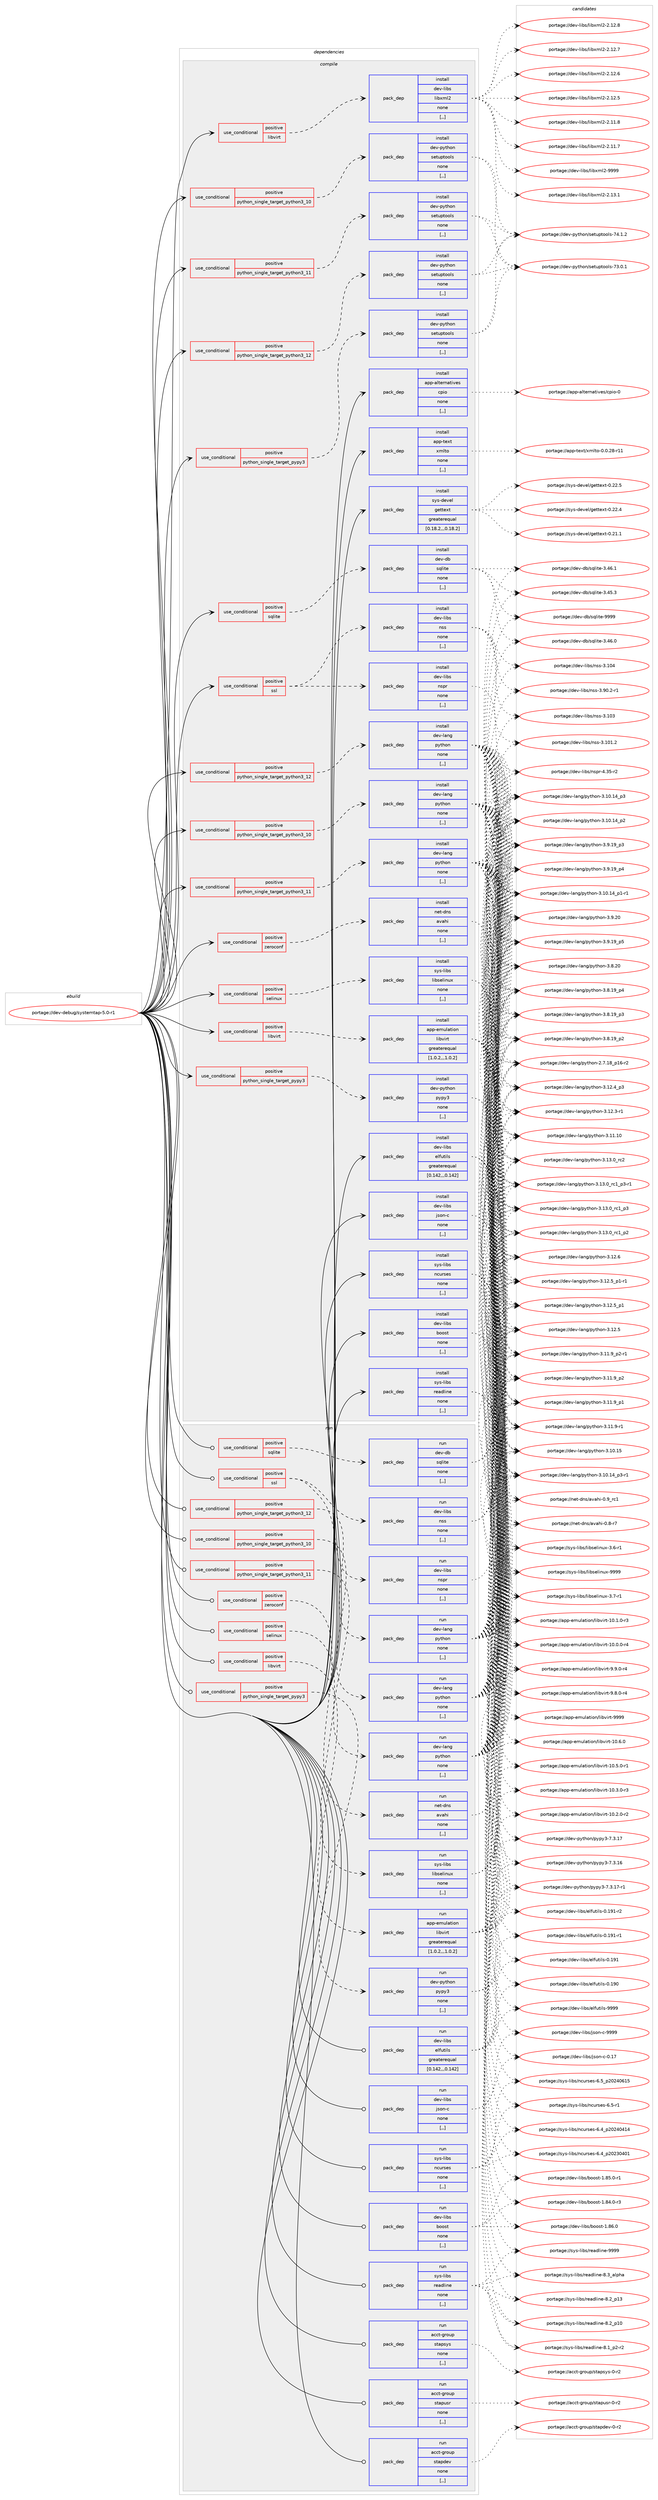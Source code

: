 digraph prolog {

# *************
# Graph options
# *************

newrank=true;
concentrate=true;
compound=true;
graph [rankdir=LR,fontname=Helvetica,fontsize=10,ranksep=1.5];#, ranksep=2.5, nodesep=0.2];
edge  [arrowhead=vee];
node  [fontname=Helvetica,fontsize=10];

# **********
# The ebuild
# **********

subgraph cluster_leftcol {
color=gray;
label=<<i>ebuild</i>>;
id [label="portage://dev-debug/systemtap-5.0-r1", color=red, width=4, href="../dev-debug/systemtap-5.0-r1.svg"];
}

# ****************
# The dependencies
# ****************

subgraph cluster_midcol {
color=gray;
label=<<i>dependencies</i>>;
subgraph cluster_compile {
fillcolor="#eeeeee";
style=filled;
label=<<i>compile</i>>;
subgraph cond149530 {
dependency567043 [label=<<TABLE BORDER="0" CELLBORDER="1" CELLSPACING="0" CELLPADDING="4"><TR><TD ROWSPAN="3" CELLPADDING="10">use_conditional</TD></TR><TR><TD>positive</TD></TR><TR><TD>libvirt</TD></TR></TABLE>>, shape=none, color=red];
subgraph pack412964 {
dependency567044 [label=<<TABLE BORDER="0" CELLBORDER="1" CELLSPACING="0" CELLPADDING="4" WIDTH="220"><TR><TD ROWSPAN="6" CELLPADDING="30">pack_dep</TD></TR><TR><TD WIDTH="110">install</TD></TR><TR><TD>app-emulation</TD></TR><TR><TD>libvirt</TD></TR><TR><TD>greaterequal</TD></TR><TR><TD>[1.0.2,,,1.0.2]</TD></TR></TABLE>>, shape=none, color=blue];
}
dependency567043:e -> dependency567044:w [weight=20,style="dashed",arrowhead="vee"];
}
id:e -> dependency567043:w [weight=20,style="solid",arrowhead="vee"];
subgraph cond149531 {
dependency567045 [label=<<TABLE BORDER="0" CELLBORDER="1" CELLSPACING="0" CELLPADDING="4"><TR><TD ROWSPAN="3" CELLPADDING="10">use_conditional</TD></TR><TR><TD>positive</TD></TR><TR><TD>libvirt</TD></TR></TABLE>>, shape=none, color=red];
subgraph pack412965 {
dependency567046 [label=<<TABLE BORDER="0" CELLBORDER="1" CELLSPACING="0" CELLPADDING="4" WIDTH="220"><TR><TD ROWSPAN="6" CELLPADDING="30">pack_dep</TD></TR><TR><TD WIDTH="110">install</TD></TR><TR><TD>dev-libs</TD></TR><TR><TD>libxml2</TD></TR><TR><TD>none</TD></TR><TR><TD>[,,]</TD></TR></TABLE>>, shape=none, color=blue];
}
dependency567045:e -> dependency567046:w [weight=20,style="dashed",arrowhead="vee"];
}
id:e -> dependency567045:w [weight=20,style="solid",arrowhead="vee"];
subgraph cond149532 {
dependency567047 [label=<<TABLE BORDER="0" CELLBORDER="1" CELLSPACING="0" CELLPADDING="4"><TR><TD ROWSPAN="3" CELLPADDING="10">use_conditional</TD></TR><TR><TD>positive</TD></TR><TR><TD>python_single_target_pypy3</TD></TR></TABLE>>, shape=none, color=red];
subgraph pack412966 {
dependency567048 [label=<<TABLE BORDER="0" CELLBORDER="1" CELLSPACING="0" CELLPADDING="4" WIDTH="220"><TR><TD ROWSPAN="6" CELLPADDING="30">pack_dep</TD></TR><TR><TD WIDTH="110">install</TD></TR><TR><TD>dev-python</TD></TR><TR><TD>pypy3</TD></TR><TR><TD>none</TD></TR><TR><TD>[,,]</TD></TR></TABLE>>, shape=none, color=blue];
}
dependency567047:e -> dependency567048:w [weight=20,style="dashed",arrowhead="vee"];
}
id:e -> dependency567047:w [weight=20,style="solid",arrowhead="vee"];
subgraph cond149533 {
dependency567049 [label=<<TABLE BORDER="0" CELLBORDER="1" CELLSPACING="0" CELLPADDING="4"><TR><TD ROWSPAN="3" CELLPADDING="10">use_conditional</TD></TR><TR><TD>positive</TD></TR><TR><TD>python_single_target_pypy3</TD></TR></TABLE>>, shape=none, color=red];
subgraph pack412967 {
dependency567050 [label=<<TABLE BORDER="0" CELLBORDER="1" CELLSPACING="0" CELLPADDING="4" WIDTH="220"><TR><TD ROWSPAN="6" CELLPADDING="30">pack_dep</TD></TR><TR><TD WIDTH="110">install</TD></TR><TR><TD>dev-python</TD></TR><TR><TD>setuptools</TD></TR><TR><TD>none</TD></TR><TR><TD>[,,]</TD></TR></TABLE>>, shape=none, color=blue];
}
dependency567049:e -> dependency567050:w [weight=20,style="dashed",arrowhead="vee"];
}
id:e -> dependency567049:w [weight=20,style="solid",arrowhead="vee"];
subgraph cond149534 {
dependency567051 [label=<<TABLE BORDER="0" CELLBORDER="1" CELLSPACING="0" CELLPADDING="4"><TR><TD ROWSPAN="3" CELLPADDING="10">use_conditional</TD></TR><TR><TD>positive</TD></TR><TR><TD>python_single_target_python3_10</TD></TR></TABLE>>, shape=none, color=red];
subgraph pack412968 {
dependency567052 [label=<<TABLE BORDER="0" CELLBORDER="1" CELLSPACING="0" CELLPADDING="4" WIDTH="220"><TR><TD ROWSPAN="6" CELLPADDING="30">pack_dep</TD></TR><TR><TD WIDTH="110">install</TD></TR><TR><TD>dev-lang</TD></TR><TR><TD>python</TD></TR><TR><TD>none</TD></TR><TR><TD>[,,]</TD></TR></TABLE>>, shape=none, color=blue];
}
dependency567051:e -> dependency567052:w [weight=20,style="dashed",arrowhead="vee"];
}
id:e -> dependency567051:w [weight=20,style="solid",arrowhead="vee"];
subgraph cond149535 {
dependency567053 [label=<<TABLE BORDER="0" CELLBORDER="1" CELLSPACING="0" CELLPADDING="4"><TR><TD ROWSPAN="3" CELLPADDING="10">use_conditional</TD></TR><TR><TD>positive</TD></TR><TR><TD>python_single_target_python3_10</TD></TR></TABLE>>, shape=none, color=red];
subgraph pack412969 {
dependency567054 [label=<<TABLE BORDER="0" CELLBORDER="1" CELLSPACING="0" CELLPADDING="4" WIDTH="220"><TR><TD ROWSPAN="6" CELLPADDING="30">pack_dep</TD></TR><TR><TD WIDTH="110">install</TD></TR><TR><TD>dev-python</TD></TR><TR><TD>setuptools</TD></TR><TR><TD>none</TD></TR><TR><TD>[,,]</TD></TR></TABLE>>, shape=none, color=blue];
}
dependency567053:e -> dependency567054:w [weight=20,style="dashed",arrowhead="vee"];
}
id:e -> dependency567053:w [weight=20,style="solid",arrowhead="vee"];
subgraph cond149536 {
dependency567055 [label=<<TABLE BORDER="0" CELLBORDER="1" CELLSPACING="0" CELLPADDING="4"><TR><TD ROWSPAN="3" CELLPADDING="10">use_conditional</TD></TR><TR><TD>positive</TD></TR><TR><TD>python_single_target_python3_11</TD></TR></TABLE>>, shape=none, color=red];
subgraph pack412970 {
dependency567056 [label=<<TABLE BORDER="0" CELLBORDER="1" CELLSPACING="0" CELLPADDING="4" WIDTH="220"><TR><TD ROWSPAN="6" CELLPADDING="30">pack_dep</TD></TR><TR><TD WIDTH="110">install</TD></TR><TR><TD>dev-lang</TD></TR><TR><TD>python</TD></TR><TR><TD>none</TD></TR><TR><TD>[,,]</TD></TR></TABLE>>, shape=none, color=blue];
}
dependency567055:e -> dependency567056:w [weight=20,style="dashed",arrowhead="vee"];
}
id:e -> dependency567055:w [weight=20,style="solid",arrowhead="vee"];
subgraph cond149537 {
dependency567057 [label=<<TABLE BORDER="0" CELLBORDER="1" CELLSPACING="0" CELLPADDING="4"><TR><TD ROWSPAN="3" CELLPADDING="10">use_conditional</TD></TR><TR><TD>positive</TD></TR><TR><TD>python_single_target_python3_11</TD></TR></TABLE>>, shape=none, color=red];
subgraph pack412971 {
dependency567058 [label=<<TABLE BORDER="0" CELLBORDER="1" CELLSPACING="0" CELLPADDING="4" WIDTH="220"><TR><TD ROWSPAN="6" CELLPADDING="30">pack_dep</TD></TR><TR><TD WIDTH="110">install</TD></TR><TR><TD>dev-python</TD></TR><TR><TD>setuptools</TD></TR><TR><TD>none</TD></TR><TR><TD>[,,]</TD></TR></TABLE>>, shape=none, color=blue];
}
dependency567057:e -> dependency567058:w [weight=20,style="dashed",arrowhead="vee"];
}
id:e -> dependency567057:w [weight=20,style="solid",arrowhead="vee"];
subgraph cond149538 {
dependency567059 [label=<<TABLE BORDER="0" CELLBORDER="1" CELLSPACING="0" CELLPADDING="4"><TR><TD ROWSPAN="3" CELLPADDING="10">use_conditional</TD></TR><TR><TD>positive</TD></TR><TR><TD>python_single_target_python3_12</TD></TR></TABLE>>, shape=none, color=red];
subgraph pack412972 {
dependency567060 [label=<<TABLE BORDER="0" CELLBORDER="1" CELLSPACING="0" CELLPADDING="4" WIDTH="220"><TR><TD ROWSPAN="6" CELLPADDING="30">pack_dep</TD></TR><TR><TD WIDTH="110">install</TD></TR><TR><TD>dev-lang</TD></TR><TR><TD>python</TD></TR><TR><TD>none</TD></TR><TR><TD>[,,]</TD></TR></TABLE>>, shape=none, color=blue];
}
dependency567059:e -> dependency567060:w [weight=20,style="dashed",arrowhead="vee"];
}
id:e -> dependency567059:w [weight=20,style="solid",arrowhead="vee"];
subgraph cond149539 {
dependency567061 [label=<<TABLE BORDER="0" CELLBORDER="1" CELLSPACING="0" CELLPADDING="4"><TR><TD ROWSPAN="3" CELLPADDING="10">use_conditional</TD></TR><TR><TD>positive</TD></TR><TR><TD>python_single_target_python3_12</TD></TR></TABLE>>, shape=none, color=red];
subgraph pack412973 {
dependency567062 [label=<<TABLE BORDER="0" CELLBORDER="1" CELLSPACING="0" CELLPADDING="4" WIDTH="220"><TR><TD ROWSPAN="6" CELLPADDING="30">pack_dep</TD></TR><TR><TD WIDTH="110">install</TD></TR><TR><TD>dev-python</TD></TR><TR><TD>setuptools</TD></TR><TR><TD>none</TD></TR><TR><TD>[,,]</TD></TR></TABLE>>, shape=none, color=blue];
}
dependency567061:e -> dependency567062:w [weight=20,style="dashed",arrowhead="vee"];
}
id:e -> dependency567061:w [weight=20,style="solid",arrowhead="vee"];
subgraph cond149540 {
dependency567063 [label=<<TABLE BORDER="0" CELLBORDER="1" CELLSPACING="0" CELLPADDING="4"><TR><TD ROWSPAN="3" CELLPADDING="10">use_conditional</TD></TR><TR><TD>positive</TD></TR><TR><TD>selinux</TD></TR></TABLE>>, shape=none, color=red];
subgraph pack412974 {
dependency567064 [label=<<TABLE BORDER="0" CELLBORDER="1" CELLSPACING="0" CELLPADDING="4" WIDTH="220"><TR><TD ROWSPAN="6" CELLPADDING="30">pack_dep</TD></TR><TR><TD WIDTH="110">install</TD></TR><TR><TD>sys-libs</TD></TR><TR><TD>libselinux</TD></TR><TR><TD>none</TD></TR><TR><TD>[,,]</TD></TR></TABLE>>, shape=none, color=blue];
}
dependency567063:e -> dependency567064:w [weight=20,style="dashed",arrowhead="vee"];
}
id:e -> dependency567063:w [weight=20,style="solid",arrowhead="vee"];
subgraph cond149541 {
dependency567065 [label=<<TABLE BORDER="0" CELLBORDER="1" CELLSPACING="0" CELLPADDING="4"><TR><TD ROWSPAN="3" CELLPADDING="10">use_conditional</TD></TR><TR><TD>positive</TD></TR><TR><TD>sqlite</TD></TR></TABLE>>, shape=none, color=red];
subgraph pack412975 {
dependency567066 [label=<<TABLE BORDER="0" CELLBORDER="1" CELLSPACING="0" CELLPADDING="4" WIDTH="220"><TR><TD ROWSPAN="6" CELLPADDING="30">pack_dep</TD></TR><TR><TD WIDTH="110">install</TD></TR><TR><TD>dev-db</TD></TR><TR><TD>sqlite</TD></TR><TR><TD>none</TD></TR><TR><TD>[,,]</TD></TR></TABLE>>, shape=none, color=blue];
}
dependency567065:e -> dependency567066:w [weight=20,style="dashed",arrowhead="vee"];
}
id:e -> dependency567065:w [weight=20,style="solid",arrowhead="vee"];
subgraph cond149542 {
dependency567067 [label=<<TABLE BORDER="0" CELLBORDER="1" CELLSPACING="0" CELLPADDING="4"><TR><TD ROWSPAN="3" CELLPADDING="10">use_conditional</TD></TR><TR><TD>positive</TD></TR><TR><TD>ssl</TD></TR></TABLE>>, shape=none, color=red];
subgraph pack412976 {
dependency567068 [label=<<TABLE BORDER="0" CELLBORDER="1" CELLSPACING="0" CELLPADDING="4" WIDTH="220"><TR><TD ROWSPAN="6" CELLPADDING="30">pack_dep</TD></TR><TR><TD WIDTH="110">install</TD></TR><TR><TD>dev-libs</TD></TR><TR><TD>nspr</TD></TR><TR><TD>none</TD></TR><TR><TD>[,,]</TD></TR></TABLE>>, shape=none, color=blue];
}
dependency567067:e -> dependency567068:w [weight=20,style="dashed",arrowhead="vee"];
subgraph pack412977 {
dependency567069 [label=<<TABLE BORDER="0" CELLBORDER="1" CELLSPACING="0" CELLPADDING="4" WIDTH="220"><TR><TD ROWSPAN="6" CELLPADDING="30">pack_dep</TD></TR><TR><TD WIDTH="110">install</TD></TR><TR><TD>dev-libs</TD></TR><TR><TD>nss</TD></TR><TR><TD>none</TD></TR><TR><TD>[,,]</TD></TR></TABLE>>, shape=none, color=blue];
}
dependency567067:e -> dependency567069:w [weight=20,style="dashed",arrowhead="vee"];
}
id:e -> dependency567067:w [weight=20,style="solid",arrowhead="vee"];
subgraph cond149543 {
dependency567070 [label=<<TABLE BORDER="0" CELLBORDER="1" CELLSPACING="0" CELLPADDING="4"><TR><TD ROWSPAN="3" CELLPADDING="10">use_conditional</TD></TR><TR><TD>positive</TD></TR><TR><TD>zeroconf</TD></TR></TABLE>>, shape=none, color=red];
subgraph pack412978 {
dependency567071 [label=<<TABLE BORDER="0" CELLBORDER="1" CELLSPACING="0" CELLPADDING="4" WIDTH="220"><TR><TD ROWSPAN="6" CELLPADDING="30">pack_dep</TD></TR><TR><TD WIDTH="110">install</TD></TR><TR><TD>net-dns</TD></TR><TR><TD>avahi</TD></TR><TR><TD>none</TD></TR><TR><TD>[,,]</TD></TR></TABLE>>, shape=none, color=blue];
}
dependency567070:e -> dependency567071:w [weight=20,style="dashed",arrowhead="vee"];
}
id:e -> dependency567070:w [weight=20,style="solid",arrowhead="vee"];
subgraph pack412979 {
dependency567072 [label=<<TABLE BORDER="0" CELLBORDER="1" CELLSPACING="0" CELLPADDING="4" WIDTH="220"><TR><TD ROWSPAN="6" CELLPADDING="30">pack_dep</TD></TR><TR><TD WIDTH="110">install</TD></TR><TR><TD>app-alternatives</TD></TR><TR><TD>cpio</TD></TR><TR><TD>none</TD></TR><TR><TD>[,,]</TD></TR></TABLE>>, shape=none, color=blue];
}
id:e -> dependency567072:w [weight=20,style="solid",arrowhead="vee"];
subgraph pack412980 {
dependency567073 [label=<<TABLE BORDER="0" CELLBORDER="1" CELLSPACING="0" CELLPADDING="4" WIDTH="220"><TR><TD ROWSPAN="6" CELLPADDING="30">pack_dep</TD></TR><TR><TD WIDTH="110">install</TD></TR><TR><TD>app-text</TD></TR><TR><TD>xmlto</TD></TR><TR><TD>none</TD></TR><TR><TD>[,,]</TD></TR></TABLE>>, shape=none, color=blue];
}
id:e -> dependency567073:w [weight=20,style="solid",arrowhead="vee"];
subgraph pack412981 {
dependency567074 [label=<<TABLE BORDER="0" CELLBORDER="1" CELLSPACING="0" CELLPADDING="4" WIDTH="220"><TR><TD ROWSPAN="6" CELLPADDING="30">pack_dep</TD></TR><TR><TD WIDTH="110">install</TD></TR><TR><TD>dev-libs</TD></TR><TR><TD>boost</TD></TR><TR><TD>none</TD></TR><TR><TD>[,,]</TD></TR></TABLE>>, shape=none, color=blue];
}
id:e -> dependency567074:w [weight=20,style="solid",arrowhead="vee"];
subgraph pack412982 {
dependency567075 [label=<<TABLE BORDER="0" CELLBORDER="1" CELLSPACING="0" CELLPADDING="4" WIDTH="220"><TR><TD ROWSPAN="6" CELLPADDING="30">pack_dep</TD></TR><TR><TD WIDTH="110">install</TD></TR><TR><TD>dev-libs</TD></TR><TR><TD>elfutils</TD></TR><TR><TD>greaterequal</TD></TR><TR><TD>[0.142,,,0.142]</TD></TR></TABLE>>, shape=none, color=blue];
}
id:e -> dependency567075:w [weight=20,style="solid",arrowhead="vee"];
subgraph pack412983 {
dependency567076 [label=<<TABLE BORDER="0" CELLBORDER="1" CELLSPACING="0" CELLPADDING="4" WIDTH="220"><TR><TD ROWSPAN="6" CELLPADDING="30">pack_dep</TD></TR><TR><TD WIDTH="110">install</TD></TR><TR><TD>dev-libs</TD></TR><TR><TD>json-c</TD></TR><TR><TD>none</TD></TR><TR><TD>[,,]</TD></TR></TABLE>>, shape=none, color=blue];
}
id:e -> dependency567076:w [weight=20,style="solid",arrowhead="vee"];
subgraph pack412984 {
dependency567077 [label=<<TABLE BORDER="0" CELLBORDER="1" CELLSPACING="0" CELLPADDING="4" WIDTH="220"><TR><TD ROWSPAN="6" CELLPADDING="30">pack_dep</TD></TR><TR><TD WIDTH="110">install</TD></TR><TR><TD>sys-devel</TD></TR><TR><TD>gettext</TD></TR><TR><TD>greaterequal</TD></TR><TR><TD>[0.18.2,,,0.18.2]</TD></TR></TABLE>>, shape=none, color=blue];
}
id:e -> dependency567077:w [weight=20,style="solid",arrowhead="vee"];
subgraph pack412985 {
dependency567078 [label=<<TABLE BORDER="0" CELLBORDER="1" CELLSPACING="0" CELLPADDING="4" WIDTH="220"><TR><TD ROWSPAN="6" CELLPADDING="30">pack_dep</TD></TR><TR><TD WIDTH="110">install</TD></TR><TR><TD>sys-libs</TD></TR><TR><TD>ncurses</TD></TR><TR><TD>none</TD></TR><TR><TD>[,,]</TD></TR></TABLE>>, shape=none, color=blue];
}
id:e -> dependency567078:w [weight=20,style="solid",arrowhead="vee"];
subgraph pack412986 {
dependency567079 [label=<<TABLE BORDER="0" CELLBORDER="1" CELLSPACING="0" CELLPADDING="4" WIDTH="220"><TR><TD ROWSPAN="6" CELLPADDING="30">pack_dep</TD></TR><TR><TD WIDTH="110">install</TD></TR><TR><TD>sys-libs</TD></TR><TR><TD>readline</TD></TR><TR><TD>none</TD></TR><TR><TD>[,,]</TD></TR></TABLE>>, shape=none, color=blue];
}
id:e -> dependency567079:w [weight=20,style="solid",arrowhead="vee"];
}
subgraph cluster_compileandrun {
fillcolor="#eeeeee";
style=filled;
label=<<i>compile and run</i>>;
}
subgraph cluster_run {
fillcolor="#eeeeee";
style=filled;
label=<<i>run</i>>;
subgraph cond149544 {
dependency567080 [label=<<TABLE BORDER="0" CELLBORDER="1" CELLSPACING="0" CELLPADDING="4"><TR><TD ROWSPAN="3" CELLPADDING="10">use_conditional</TD></TR><TR><TD>positive</TD></TR><TR><TD>libvirt</TD></TR></TABLE>>, shape=none, color=red];
subgraph pack412987 {
dependency567081 [label=<<TABLE BORDER="0" CELLBORDER="1" CELLSPACING="0" CELLPADDING="4" WIDTH="220"><TR><TD ROWSPAN="6" CELLPADDING="30">pack_dep</TD></TR><TR><TD WIDTH="110">run</TD></TR><TR><TD>app-emulation</TD></TR><TR><TD>libvirt</TD></TR><TR><TD>greaterequal</TD></TR><TR><TD>[1.0.2,,,1.0.2]</TD></TR></TABLE>>, shape=none, color=blue];
}
dependency567080:e -> dependency567081:w [weight=20,style="dashed",arrowhead="vee"];
}
id:e -> dependency567080:w [weight=20,style="solid",arrowhead="odot"];
subgraph cond149545 {
dependency567082 [label=<<TABLE BORDER="0" CELLBORDER="1" CELLSPACING="0" CELLPADDING="4"><TR><TD ROWSPAN="3" CELLPADDING="10">use_conditional</TD></TR><TR><TD>positive</TD></TR><TR><TD>python_single_target_pypy3</TD></TR></TABLE>>, shape=none, color=red];
subgraph pack412988 {
dependency567083 [label=<<TABLE BORDER="0" CELLBORDER="1" CELLSPACING="0" CELLPADDING="4" WIDTH="220"><TR><TD ROWSPAN="6" CELLPADDING="30">pack_dep</TD></TR><TR><TD WIDTH="110">run</TD></TR><TR><TD>dev-python</TD></TR><TR><TD>pypy3</TD></TR><TR><TD>none</TD></TR><TR><TD>[,,]</TD></TR></TABLE>>, shape=none, color=blue];
}
dependency567082:e -> dependency567083:w [weight=20,style="dashed",arrowhead="vee"];
}
id:e -> dependency567082:w [weight=20,style="solid",arrowhead="odot"];
subgraph cond149546 {
dependency567084 [label=<<TABLE BORDER="0" CELLBORDER="1" CELLSPACING="0" CELLPADDING="4"><TR><TD ROWSPAN="3" CELLPADDING="10">use_conditional</TD></TR><TR><TD>positive</TD></TR><TR><TD>python_single_target_python3_10</TD></TR></TABLE>>, shape=none, color=red];
subgraph pack412989 {
dependency567085 [label=<<TABLE BORDER="0" CELLBORDER="1" CELLSPACING="0" CELLPADDING="4" WIDTH="220"><TR><TD ROWSPAN="6" CELLPADDING="30">pack_dep</TD></TR><TR><TD WIDTH="110">run</TD></TR><TR><TD>dev-lang</TD></TR><TR><TD>python</TD></TR><TR><TD>none</TD></TR><TR><TD>[,,]</TD></TR></TABLE>>, shape=none, color=blue];
}
dependency567084:e -> dependency567085:w [weight=20,style="dashed",arrowhead="vee"];
}
id:e -> dependency567084:w [weight=20,style="solid",arrowhead="odot"];
subgraph cond149547 {
dependency567086 [label=<<TABLE BORDER="0" CELLBORDER="1" CELLSPACING="0" CELLPADDING="4"><TR><TD ROWSPAN="3" CELLPADDING="10">use_conditional</TD></TR><TR><TD>positive</TD></TR><TR><TD>python_single_target_python3_11</TD></TR></TABLE>>, shape=none, color=red];
subgraph pack412990 {
dependency567087 [label=<<TABLE BORDER="0" CELLBORDER="1" CELLSPACING="0" CELLPADDING="4" WIDTH="220"><TR><TD ROWSPAN="6" CELLPADDING="30">pack_dep</TD></TR><TR><TD WIDTH="110">run</TD></TR><TR><TD>dev-lang</TD></TR><TR><TD>python</TD></TR><TR><TD>none</TD></TR><TR><TD>[,,]</TD></TR></TABLE>>, shape=none, color=blue];
}
dependency567086:e -> dependency567087:w [weight=20,style="dashed",arrowhead="vee"];
}
id:e -> dependency567086:w [weight=20,style="solid",arrowhead="odot"];
subgraph cond149548 {
dependency567088 [label=<<TABLE BORDER="0" CELLBORDER="1" CELLSPACING="0" CELLPADDING="4"><TR><TD ROWSPAN="3" CELLPADDING="10">use_conditional</TD></TR><TR><TD>positive</TD></TR><TR><TD>python_single_target_python3_12</TD></TR></TABLE>>, shape=none, color=red];
subgraph pack412991 {
dependency567089 [label=<<TABLE BORDER="0" CELLBORDER="1" CELLSPACING="0" CELLPADDING="4" WIDTH="220"><TR><TD ROWSPAN="6" CELLPADDING="30">pack_dep</TD></TR><TR><TD WIDTH="110">run</TD></TR><TR><TD>dev-lang</TD></TR><TR><TD>python</TD></TR><TR><TD>none</TD></TR><TR><TD>[,,]</TD></TR></TABLE>>, shape=none, color=blue];
}
dependency567088:e -> dependency567089:w [weight=20,style="dashed",arrowhead="vee"];
}
id:e -> dependency567088:w [weight=20,style="solid",arrowhead="odot"];
subgraph cond149549 {
dependency567090 [label=<<TABLE BORDER="0" CELLBORDER="1" CELLSPACING="0" CELLPADDING="4"><TR><TD ROWSPAN="3" CELLPADDING="10">use_conditional</TD></TR><TR><TD>positive</TD></TR><TR><TD>selinux</TD></TR></TABLE>>, shape=none, color=red];
subgraph pack412992 {
dependency567091 [label=<<TABLE BORDER="0" CELLBORDER="1" CELLSPACING="0" CELLPADDING="4" WIDTH="220"><TR><TD ROWSPAN="6" CELLPADDING="30">pack_dep</TD></TR><TR><TD WIDTH="110">run</TD></TR><TR><TD>sys-libs</TD></TR><TR><TD>libselinux</TD></TR><TR><TD>none</TD></TR><TR><TD>[,,]</TD></TR></TABLE>>, shape=none, color=blue];
}
dependency567090:e -> dependency567091:w [weight=20,style="dashed",arrowhead="vee"];
}
id:e -> dependency567090:w [weight=20,style="solid",arrowhead="odot"];
subgraph cond149550 {
dependency567092 [label=<<TABLE BORDER="0" CELLBORDER="1" CELLSPACING="0" CELLPADDING="4"><TR><TD ROWSPAN="3" CELLPADDING="10">use_conditional</TD></TR><TR><TD>positive</TD></TR><TR><TD>sqlite</TD></TR></TABLE>>, shape=none, color=red];
subgraph pack412993 {
dependency567093 [label=<<TABLE BORDER="0" CELLBORDER="1" CELLSPACING="0" CELLPADDING="4" WIDTH="220"><TR><TD ROWSPAN="6" CELLPADDING="30">pack_dep</TD></TR><TR><TD WIDTH="110">run</TD></TR><TR><TD>dev-db</TD></TR><TR><TD>sqlite</TD></TR><TR><TD>none</TD></TR><TR><TD>[,,]</TD></TR></TABLE>>, shape=none, color=blue];
}
dependency567092:e -> dependency567093:w [weight=20,style="dashed",arrowhead="vee"];
}
id:e -> dependency567092:w [weight=20,style="solid",arrowhead="odot"];
subgraph cond149551 {
dependency567094 [label=<<TABLE BORDER="0" CELLBORDER="1" CELLSPACING="0" CELLPADDING="4"><TR><TD ROWSPAN="3" CELLPADDING="10">use_conditional</TD></TR><TR><TD>positive</TD></TR><TR><TD>ssl</TD></TR></TABLE>>, shape=none, color=red];
subgraph pack412994 {
dependency567095 [label=<<TABLE BORDER="0" CELLBORDER="1" CELLSPACING="0" CELLPADDING="4" WIDTH="220"><TR><TD ROWSPAN="6" CELLPADDING="30">pack_dep</TD></TR><TR><TD WIDTH="110">run</TD></TR><TR><TD>dev-libs</TD></TR><TR><TD>nspr</TD></TR><TR><TD>none</TD></TR><TR><TD>[,,]</TD></TR></TABLE>>, shape=none, color=blue];
}
dependency567094:e -> dependency567095:w [weight=20,style="dashed",arrowhead="vee"];
subgraph pack412995 {
dependency567096 [label=<<TABLE BORDER="0" CELLBORDER="1" CELLSPACING="0" CELLPADDING="4" WIDTH="220"><TR><TD ROWSPAN="6" CELLPADDING="30">pack_dep</TD></TR><TR><TD WIDTH="110">run</TD></TR><TR><TD>dev-libs</TD></TR><TR><TD>nss</TD></TR><TR><TD>none</TD></TR><TR><TD>[,,]</TD></TR></TABLE>>, shape=none, color=blue];
}
dependency567094:e -> dependency567096:w [weight=20,style="dashed",arrowhead="vee"];
}
id:e -> dependency567094:w [weight=20,style="solid",arrowhead="odot"];
subgraph cond149552 {
dependency567097 [label=<<TABLE BORDER="0" CELLBORDER="1" CELLSPACING="0" CELLPADDING="4"><TR><TD ROWSPAN="3" CELLPADDING="10">use_conditional</TD></TR><TR><TD>positive</TD></TR><TR><TD>zeroconf</TD></TR></TABLE>>, shape=none, color=red];
subgraph pack412996 {
dependency567098 [label=<<TABLE BORDER="0" CELLBORDER="1" CELLSPACING="0" CELLPADDING="4" WIDTH="220"><TR><TD ROWSPAN="6" CELLPADDING="30">pack_dep</TD></TR><TR><TD WIDTH="110">run</TD></TR><TR><TD>net-dns</TD></TR><TR><TD>avahi</TD></TR><TR><TD>none</TD></TR><TR><TD>[,,]</TD></TR></TABLE>>, shape=none, color=blue];
}
dependency567097:e -> dependency567098:w [weight=20,style="dashed",arrowhead="vee"];
}
id:e -> dependency567097:w [weight=20,style="solid",arrowhead="odot"];
subgraph pack412997 {
dependency567099 [label=<<TABLE BORDER="0" CELLBORDER="1" CELLSPACING="0" CELLPADDING="4" WIDTH="220"><TR><TD ROWSPAN="6" CELLPADDING="30">pack_dep</TD></TR><TR><TD WIDTH="110">run</TD></TR><TR><TD>acct-group</TD></TR><TR><TD>stapdev</TD></TR><TR><TD>none</TD></TR><TR><TD>[,,]</TD></TR></TABLE>>, shape=none, color=blue];
}
id:e -> dependency567099:w [weight=20,style="solid",arrowhead="odot"];
subgraph pack412998 {
dependency567100 [label=<<TABLE BORDER="0" CELLBORDER="1" CELLSPACING="0" CELLPADDING="4" WIDTH="220"><TR><TD ROWSPAN="6" CELLPADDING="30">pack_dep</TD></TR><TR><TD WIDTH="110">run</TD></TR><TR><TD>acct-group</TD></TR><TR><TD>stapsys</TD></TR><TR><TD>none</TD></TR><TR><TD>[,,]</TD></TR></TABLE>>, shape=none, color=blue];
}
id:e -> dependency567100:w [weight=20,style="solid",arrowhead="odot"];
subgraph pack412999 {
dependency567101 [label=<<TABLE BORDER="0" CELLBORDER="1" CELLSPACING="0" CELLPADDING="4" WIDTH="220"><TR><TD ROWSPAN="6" CELLPADDING="30">pack_dep</TD></TR><TR><TD WIDTH="110">run</TD></TR><TR><TD>acct-group</TD></TR><TR><TD>stapusr</TD></TR><TR><TD>none</TD></TR><TR><TD>[,,]</TD></TR></TABLE>>, shape=none, color=blue];
}
id:e -> dependency567101:w [weight=20,style="solid",arrowhead="odot"];
subgraph pack413000 {
dependency567102 [label=<<TABLE BORDER="0" CELLBORDER="1" CELLSPACING="0" CELLPADDING="4" WIDTH="220"><TR><TD ROWSPAN="6" CELLPADDING="30">pack_dep</TD></TR><TR><TD WIDTH="110">run</TD></TR><TR><TD>dev-libs</TD></TR><TR><TD>boost</TD></TR><TR><TD>none</TD></TR><TR><TD>[,,]</TD></TR></TABLE>>, shape=none, color=blue];
}
id:e -> dependency567102:w [weight=20,style="solid",arrowhead="odot"];
subgraph pack413001 {
dependency567103 [label=<<TABLE BORDER="0" CELLBORDER="1" CELLSPACING="0" CELLPADDING="4" WIDTH="220"><TR><TD ROWSPAN="6" CELLPADDING="30">pack_dep</TD></TR><TR><TD WIDTH="110">run</TD></TR><TR><TD>dev-libs</TD></TR><TR><TD>elfutils</TD></TR><TR><TD>greaterequal</TD></TR><TR><TD>[0.142,,,0.142]</TD></TR></TABLE>>, shape=none, color=blue];
}
id:e -> dependency567103:w [weight=20,style="solid",arrowhead="odot"];
subgraph pack413002 {
dependency567104 [label=<<TABLE BORDER="0" CELLBORDER="1" CELLSPACING="0" CELLPADDING="4" WIDTH="220"><TR><TD ROWSPAN="6" CELLPADDING="30">pack_dep</TD></TR><TR><TD WIDTH="110">run</TD></TR><TR><TD>dev-libs</TD></TR><TR><TD>json-c</TD></TR><TR><TD>none</TD></TR><TR><TD>[,,]</TD></TR></TABLE>>, shape=none, color=blue];
}
id:e -> dependency567104:w [weight=20,style="solid",arrowhead="odot"];
subgraph pack413003 {
dependency567105 [label=<<TABLE BORDER="0" CELLBORDER="1" CELLSPACING="0" CELLPADDING="4" WIDTH="220"><TR><TD ROWSPAN="6" CELLPADDING="30">pack_dep</TD></TR><TR><TD WIDTH="110">run</TD></TR><TR><TD>sys-libs</TD></TR><TR><TD>ncurses</TD></TR><TR><TD>none</TD></TR><TR><TD>[,,]</TD></TR></TABLE>>, shape=none, color=blue];
}
id:e -> dependency567105:w [weight=20,style="solid",arrowhead="odot"];
subgraph pack413004 {
dependency567106 [label=<<TABLE BORDER="0" CELLBORDER="1" CELLSPACING="0" CELLPADDING="4" WIDTH="220"><TR><TD ROWSPAN="6" CELLPADDING="30">pack_dep</TD></TR><TR><TD WIDTH="110">run</TD></TR><TR><TD>sys-libs</TD></TR><TR><TD>readline</TD></TR><TR><TD>none</TD></TR><TR><TD>[,,]</TD></TR></TABLE>>, shape=none, color=blue];
}
id:e -> dependency567106:w [weight=20,style="solid",arrowhead="odot"];
}
}

# **************
# The candidates
# **************

subgraph cluster_choices {
rank=same;
color=gray;
label=<<i>candidates</i>>;

subgraph choice412964 {
color=black;
nodesep=1;
choice97112112451011091171089711610511111047108105981181051141164557575757 [label="portage://app-emulation/libvirt-9999", color=red, width=4,href="../app-emulation/libvirt-9999.svg"];
choice971121124510110911710897116105111110471081059811810511411645494846544648 [label="portage://app-emulation/libvirt-10.6.0", color=red, width=4,href="../app-emulation/libvirt-10.6.0.svg"];
choice9711211245101109117108971161051111104710810598118105114116454948465346484511449 [label="portage://app-emulation/libvirt-10.5.0-r1", color=red, width=4,href="../app-emulation/libvirt-10.5.0-r1.svg"];
choice9711211245101109117108971161051111104710810598118105114116454948465146484511451 [label="portage://app-emulation/libvirt-10.3.0-r3", color=red, width=4,href="../app-emulation/libvirt-10.3.0-r3.svg"];
choice9711211245101109117108971161051111104710810598118105114116454948465046484511450 [label="portage://app-emulation/libvirt-10.2.0-r2", color=red, width=4,href="../app-emulation/libvirt-10.2.0-r2.svg"];
choice9711211245101109117108971161051111104710810598118105114116454948464946484511451 [label="portage://app-emulation/libvirt-10.1.0-r3", color=red, width=4,href="../app-emulation/libvirt-10.1.0-r3.svg"];
choice9711211245101109117108971161051111104710810598118105114116454948464846484511452 [label="portage://app-emulation/libvirt-10.0.0-r4", color=red, width=4,href="../app-emulation/libvirt-10.0.0-r4.svg"];
choice97112112451011091171089711610511111047108105981181051141164557465746484511452 [label="portage://app-emulation/libvirt-9.9.0-r4", color=red, width=4,href="../app-emulation/libvirt-9.9.0-r4.svg"];
choice97112112451011091171089711610511111047108105981181051141164557465646484511452 [label="portage://app-emulation/libvirt-9.8.0-r4", color=red, width=4,href="../app-emulation/libvirt-9.8.0-r4.svg"];
dependency567044:e -> choice97112112451011091171089711610511111047108105981181051141164557575757:w [style=dotted,weight="100"];
dependency567044:e -> choice971121124510110911710897116105111110471081059811810511411645494846544648:w [style=dotted,weight="100"];
dependency567044:e -> choice9711211245101109117108971161051111104710810598118105114116454948465346484511449:w [style=dotted,weight="100"];
dependency567044:e -> choice9711211245101109117108971161051111104710810598118105114116454948465146484511451:w [style=dotted,weight="100"];
dependency567044:e -> choice9711211245101109117108971161051111104710810598118105114116454948465046484511450:w [style=dotted,weight="100"];
dependency567044:e -> choice9711211245101109117108971161051111104710810598118105114116454948464946484511451:w [style=dotted,weight="100"];
dependency567044:e -> choice9711211245101109117108971161051111104710810598118105114116454948464846484511452:w [style=dotted,weight="100"];
dependency567044:e -> choice97112112451011091171089711610511111047108105981181051141164557465746484511452:w [style=dotted,weight="100"];
dependency567044:e -> choice97112112451011091171089711610511111047108105981181051141164557465646484511452:w [style=dotted,weight="100"];
}
subgraph choice412965 {
color=black;
nodesep=1;
choice10010111845108105981154710810598120109108504557575757 [label="portage://dev-libs/libxml2-9999", color=red, width=4,href="../dev-libs/libxml2-9999.svg"];
choice100101118451081059811547108105981201091085045504649514649 [label="portage://dev-libs/libxml2-2.13.1", color=red, width=4,href="../dev-libs/libxml2-2.13.1.svg"];
choice100101118451081059811547108105981201091085045504649504656 [label="portage://dev-libs/libxml2-2.12.8", color=red, width=4,href="../dev-libs/libxml2-2.12.8.svg"];
choice100101118451081059811547108105981201091085045504649504655 [label="portage://dev-libs/libxml2-2.12.7", color=red, width=4,href="../dev-libs/libxml2-2.12.7.svg"];
choice100101118451081059811547108105981201091085045504649504654 [label="portage://dev-libs/libxml2-2.12.6", color=red, width=4,href="../dev-libs/libxml2-2.12.6.svg"];
choice100101118451081059811547108105981201091085045504649504653 [label="portage://dev-libs/libxml2-2.12.5", color=red, width=4,href="../dev-libs/libxml2-2.12.5.svg"];
choice100101118451081059811547108105981201091085045504649494656 [label="portage://dev-libs/libxml2-2.11.8", color=red, width=4,href="../dev-libs/libxml2-2.11.8.svg"];
choice100101118451081059811547108105981201091085045504649494655 [label="portage://dev-libs/libxml2-2.11.7", color=red, width=4,href="../dev-libs/libxml2-2.11.7.svg"];
dependency567046:e -> choice10010111845108105981154710810598120109108504557575757:w [style=dotted,weight="100"];
dependency567046:e -> choice100101118451081059811547108105981201091085045504649514649:w [style=dotted,weight="100"];
dependency567046:e -> choice100101118451081059811547108105981201091085045504649504656:w [style=dotted,weight="100"];
dependency567046:e -> choice100101118451081059811547108105981201091085045504649504655:w [style=dotted,weight="100"];
dependency567046:e -> choice100101118451081059811547108105981201091085045504649504654:w [style=dotted,weight="100"];
dependency567046:e -> choice100101118451081059811547108105981201091085045504649504653:w [style=dotted,weight="100"];
dependency567046:e -> choice100101118451081059811547108105981201091085045504649494656:w [style=dotted,weight="100"];
dependency567046:e -> choice100101118451081059811547108105981201091085045504649494655:w [style=dotted,weight="100"];
}
subgraph choice412966 {
color=black;
nodesep=1;
choice100101118451121211161041111104711212111212151455546514649554511449 [label="portage://dev-python/pypy3-7.3.17-r1", color=red, width=4,href="../dev-python/pypy3-7.3.17-r1.svg"];
choice10010111845112121116104111110471121211121215145554651464955 [label="portage://dev-python/pypy3-7.3.17", color=red, width=4,href="../dev-python/pypy3-7.3.17.svg"];
choice10010111845112121116104111110471121211121215145554651464954 [label="portage://dev-python/pypy3-7.3.16", color=red, width=4,href="../dev-python/pypy3-7.3.16.svg"];
dependency567048:e -> choice100101118451121211161041111104711212111212151455546514649554511449:w [style=dotted,weight="100"];
dependency567048:e -> choice10010111845112121116104111110471121211121215145554651464955:w [style=dotted,weight="100"];
dependency567048:e -> choice10010111845112121116104111110471121211121215145554651464954:w [style=dotted,weight="100"];
}
subgraph choice412967 {
color=black;
nodesep=1;
choice100101118451121211161041111104711510111611711211611111110811545555246494650 [label="portage://dev-python/setuptools-74.1.2", color=red, width=4,href="../dev-python/setuptools-74.1.2.svg"];
choice100101118451121211161041111104711510111611711211611111110811545555146484649 [label="portage://dev-python/setuptools-73.0.1", color=red, width=4,href="../dev-python/setuptools-73.0.1.svg"];
dependency567050:e -> choice100101118451121211161041111104711510111611711211611111110811545555246494650:w [style=dotted,weight="100"];
dependency567050:e -> choice100101118451121211161041111104711510111611711211611111110811545555146484649:w [style=dotted,weight="100"];
}
subgraph choice412968 {
color=black;
nodesep=1;
choice10010111845108971101034711212111610411111045514649514648951149950 [label="portage://dev-lang/python-3.13.0_rc2", color=red, width=4,href="../dev-lang/python-3.13.0_rc2.svg"];
choice1001011184510897110103471121211161041111104551464951464895114994995112514511449 [label="portage://dev-lang/python-3.13.0_rc1_p3-r1", color=red, width=4,href="../dev-lang/python-3.13.0_rc1_p3-r1.svg"];
choice100101118451089711010347112121116104111110455146495146489511499499511251 [label="portage://dev-lang/python-3.13.0_rc1_p3", color=red, width=4,href="../dev-lang/python-3.13.0_rc1_p3.svg"];
choice100101118451089711010347112121116104111110455146495146489511499499511250 [label="portage://dev-lang/python-3.13.0_rc1_p2", color=red, width=4,href="../dev-lang/python-3.13.0_rc1_p2.svg"];
choice10010111845108971101034711212111610411111045514649504654 [label="portage://dev-lang/python-3.12.6", color=red, width=4,href="../dev-lang/python-3.12.6.svg"];
choice1001011184510897110103471121211161041111104551464950465395112494511449 [label="portage://dev-lang/python-3.12.5_p1-r1", color=red, width=4,href="../dev-lang/python-3.12.5_p1-r1.svg"];
choice100101118451089711010347112121116104111110455146495046539511249 [label="portage://dev-lang/python-3.12.5_p1", color=red, width=4,href="../dev-lang/python-3.12.5_p1.svg"];
choice10010111845108971101034711212111610411111045514649504653 [label="portage://dev-lang/python-3.12.5", color=red, width=4,href="../dev-lang/python-3.12.5.svg"];
choice100101118451089711010347112121116104111110455146495046529511251 [label="portage://dev-lang/python-3.12.4_p3", color=red, width=4,href="../dev-lang/python-3.12.4_p3.svg"];
choice100101118451089711010347112121116104111110455146495046514511449 [label="portage://dev-lang/python-3.12.3-r1", color=red, width=4,href="../dev-lang/python-3.12.3-r1.svg"];
choice1001011184510897110103471121211161041111104551464949464948 [label="portage://dev-lang/python-3.11.10", color=red, width=4,href="../dev-lang/python-3.11.10.svg"];
choice1001011184510897110103471121211161041111104551464949465795112504511449 [label="portage://dev-lang/python-3.11.9_p2-r1", color=red, width=4,href="../dev-lang/python-3.11.9_p2-r1.svg"];
choice100101118451089711010347112121116104111110455146494946579511250 [label="portage://dev-lang/python-3.11.9_p2", color=red, width=4,href="../dev-lang/python-3.11.9_p2.svg"];
choice100101118451089711010347112121116104111110455146494946579511249 [label="portage://dev-lang/python-3.11.9_p1", color=red, width=4,href="../dev-lang/python-3.11.9_p1.svg"];
choice100101118451089711010347112121116104111110455146494946574511449 [label="portage://dev-lang/python-3.11.9-r1", color=red, width=4,href="../dev-lang/python-3.11.9-r1.svg"];
choice1001011184510897110103471121211161041111104551464948464953 [label="portage://dev-lang/python-3.10.15", color=red, width=4,href="../dev-lang/python-3.10.15.svg"];
choice100101118451089711010347112121116104111110455146494846495295112514511449 [label="portage://dev-lang/python-3.10.14_p3-r1", color=red, width=4,href="../dev-lang/python-3.10.14_p3-r1.svg"];
choice10010111845108971101034711212111610411111045514649484649529511251 [label="portage://dev-lang/python-3.10.14_p3", color=red, width=4,href="../dev-lang/python-3.10.14_p3.svg"];
choice10010111845108971101034711212111610411111045514649484649529511250 [label="portage://dev-lang/python-3.10.14_p2", color=red, width=4,href="../dev-lang/python-3.10.14_p2.svg"];
choice100101118451089711010347112121116104111110455146494846495295112494511449 [label="portage://dev-lang/python-3.10.14_p1-r1", color=red, width=4,href="../dev-lang/python-3.10.14_p1-r1.svg"];
choice10010111845108971101034711212111610411111045514657465048 [label="portage://dev-lang/python-3.9.20", color=red, width=4,href="../dev-lang/python-3.9.20.svg"];
choice100101118451089711010347112121116104111110455146574649579511253 [label="portage://dev-lang/python-3.9.19_p5", color=red, width=4,href="../dev-lang/python-3.9.19_p5.svg"];
choice100101118451089711010347112121116104111110455146574649579511252 [label="portage://dev-lang/python-3.9.19_p4", color=red, width=4,href="../dev-lang/python-3.9.19_p4.svg"];
choice100101118451089711010347112121116104111110455146574649579511251 [label="portage://dev-lang/python-3.9.19_p3", color=red, width=4,href="../dev-lang/python-3.9.19_p3.svg"];
choice10010111845108971101034711212111610411111045514656465048 [label="portage://dev-lang/python-3.8.20", color=red, width=4,href="../dev-lang/python-3.8.20.svg"];
choice100101118451089711010347112121116104111110455146564649579511252 [label="portage://dev-lang/python-3.8.19_p4", color=red, width=4,href="../dev-lang/python-3.8.19_p4.svg"];
choice100101118451089711010347112121116104111110455146564649579511251 [label="portage://dev-lang/python-3.8.19_p3", color=red, width=4,href="../dev-lang/python-3.8.19_p3.svg"];
choice100101118451089711010347112121116104111110455146564649579511250 [label="portage://dev-lang/python-3.8.19_p2", color=red, width=4,href="../dev-lang/python-3.8.19_p2.svg"];
choice100101118451089711010347112121116104111110455046554649569511249544511450 [label="portage://dev-lang/python-2.7.18_p16-r2", color=red, width=4,href="../dev-lang/python-2.7.18_p16-r2.svg"];
dependency567052:e -> choice10010111845108971101034711212111610411111045514649514648951149950:w [style=dotted,weight="100"];
dependency567052:e -> choice1001011184510897110103471121211161041111104551464951464895114994995112514511449:w [style=dotted,weight="100"];
dependency567052:e -> choice100101118451089711010347112121116104111110455146495146489511499499511251:w [style=dotted,weight="100"];
dependency567052:e -> choice100101118451089711010347112121116104111110455146495146489511499499511250:w [style=dotted,weight="100"];
dependency567052:e -> choice10010111845108971101034711212111610411111045514649504654:w [style=dotted,weight="100"];
dependency567052:e -> choice1001011184510897110103471121211161041111104551464950465395112494511449:w [style=dotted,weight="100"];
dependency567052:e -> choice100101118451089711010347112121116104111110455146495046539511249:w [style=dotted,weight="100"];
dependency567052:e -> choice10010111845108971101034711212111610411111045514649504653:w [style=dotted,weight="100"];
dependency567052:e -> choice100101118451089711010347112121116104111110455146495046529511251:w [style=dotted,weight="100"];
dependency567052:e -> choice100101118451089711010347112121116104111110455146495046514511449:w [style=dotted,weight="100"];
dependency567052:e -> choice1001011184510897110103471121211161041111104551464949464948:w [style=dotted,weight="100"];
dependency567052:e -> choice1001011184510897110103471121211161041111104551464949465795112504511449:w [style=dotted,weight="100"];
dependency567052:e -> choice100101118451089711010347112121116104111110455146494946579511250:w [style=dotted,weight="100"];
dependency567052:e -> choice100101118451089711010347112121116104111110455146494946579511249:w [style=dotted,weight="100"];
dependency567052:e -> choice100101118451089711010347112121116104111110455146494946574511449:w [style=dotted,weight="100"];
dependency567052:e -> choice1001011184510897110103471121211161041111104551464948464953:w [style=dotted,weight="100"];
dependency567052:e -> choice100101118451089711010347112121116104111110455146494846495295112514511449:w [style=dotted,weight="100"];
dependency567052:e -> choice10010111845108971101034711212111610411111045514649484649529511251:w [style=dotted,weight="100"];
dependency567052:e -> choice10010111845108971101034711212111610411111045514649484649529511250:w [style=dotted,weight="100"];
dependency567052:e -> choice100101118451089711010347112121116104111110455146494846495295112494511449:w [style=dotted,weight="100"];
dependency567052:e -> choice10010111845108971101034711212111610411111045514657465048:w [style=dotted,weight="100"];
dependency567052:e -> choice100101118451089711010347112121116104111110455146574649579511253:w [style=dotted,weight="100"];
dependency567052:e -> choice100101118451089711010347112121116104111110455146574649579511252:w [style=dotted,weight="100"];
dependency567052:e -> choice100101118451089711010347112121116104111110455146574649579511251:w [style=dotted,weight="100"];
dependency567052:e -> choice10010111845108971101034711212111610411111045514656465048:w [style=dotted,weight="100"];
dependency567052:e -> choice100101118451089711010347112121116104111110455146564649579511252:w [style=dotted,weight="100"];
dependency567052:e -> choice100101118451089711010347112121116104111110455146564649579511251:w [style=dotted,weight="100"];
dependency567052:e -> choice100101118451089711010347112121116104111110455146564649579511250:w [style=dotted,weight="100"];
dependency567052:e -> choice100101118451089711010347112121116104111110455046554649569511249544511450:w [style=dotted,weight="100"];
}
subgraph choice412969 {
color=black;
nodesep=1;
choice100101118451121211161041111104711510111611711211611111110811545555246494650 [label="portage://dev-python/setuptools-74.1.2", color=red, width=4,href="../dev-python/setuptools-74.1.2.svg"];
choice100101118451121211161041111104711510111611711211611111110811545555146484649 [label="portage://dev-python/setuptools-73.0.1", color=red, width=4,href="../dev-python/setuptools-73.0.1.svg"];
dependency567054:e -> choice100101118451121211161041111104711510111611711211611111110811545555246494650:w [style=dotted,weight="100"];
dependency567054:e -> choice100101118451121211161041111104711510111611711211611111110811545555146484649:w [style=dotted,weight="100"];
}
subgraph choice412970 {
color=black;
nodesep=1;
choice10010111845108971101034711212111610411111045514649514648951149950 [label="portage://dev-lang/python-3.13.0_rc2", color=red, width=4,href="../dev-lang/python-3.13.0_rc2.svg"];
choice1001011184510897110103471121211161041111104551464951464895114994995112514511449 [label="portage://dev-lang/python-3.13.0_rc1_p3-r1", color=red, width=4,href="../dev-lang/python-3.13.0_rc1_p3-r1.svg"];
choice100101118451089711010347112121116104111110455146495146489511499499511251 [label="portage://dev-lang/python-3.13.0_rc1_p3", color=red, width=4,href="../dev-lang/python-3.13.0_rc1_p3.svg"];
choice100101118451089711010347112121116104111110455146495146489511499499511250 [label="portage://dev-lang/python-3.13.0_rc1_p2", color=red, width=4,href="../dev-lang/python-3.13.0_rc1_p2.svg"];
choice10010111845108971101034711212111610411111045514649504654 [label="portage://dev-lang/python-3.12.6", color=red, width=4,href="../dev-lang/python-3.12.6.svg"];
choice1001011184510897110103471121211161041111104551464950465395112494511449 [label="portage://dev-lang/python-3.12.5_p1-r1", color=red, width=4,href="../dev-lang/python-3.12.5_p1-r1.svg"];
choice100101118451089711010347112121116104111110455146495046539511249 [label="portage://dev-lang/python-3.12.5_p1", color=red, width=4,href="../dev-lang/python-3.12.5_p1.svg"];
choice10010111845108971101034711212111610411111045514649504653 [label="portage://dev-lang/python-3.12.5", color=red, width=4,href="../dev-lang/python-3.12.5.svg"];
choice100101118451089711010347112121116104111110455146495046529511251 [label="portage://dev-lang/python-3.12.4_p3", color=red, width=4,href="../dev-lang/python-3.12.4_p3.svg"];
choice100101118451089711010347112121116104111110455146495046514511449 [label="portage://dev-lang/python-3.12.3-r1", color=red, width=4,href="../dev-lang/python-3.12.3-r1.svg"];
choice1001011184510897110103471121211161041111104551464949464948 [label="portage://dev-lang/python-3.11.10", color=red, width=4,href="../dev-lang/python-3.11.10.svg"];
choice1001011184510897110103471121211161041111104551464949465795112504511449 [label="portage://dev-lang/python-3.11.9_p2-r1", color=red, width=4,href="../dev-lang/python-3.11.9_p2-r1.svg"];
choice100101118451089711010347112121116104111110455146494946579511250 [label="portage://dev-lang/python-3.11.9_p2", color=red, width=4,href="../dev-lang/python-3.11.9_p2.svg"];
choice100101118451089711010347112121116104111110455146494946579511249 [label="portage://dev-lang/python-3.11.9_p1", color=red, width=4,href="../dev-lang/python-3.11.9_p1.svg"];
choice100101118451089711010347112121116104111110455146494946574511449 [label="portage://dev-lang/python-3.11.9-r1", color=red, width=4,href="../dev-lang/python-3.11.9-r1.svg"];
choice1001011184510897110103471121211161041111104551464948464953 [label="portage://dev-lang/python-3.10.15", color=red, width=4,href="../dev-lang/python-3.10.15.svg"];
choice100101118451089711010347112121116104111110455146494846495295112514511449 [label="portage://dev-lang/python-3.10.14_p3-r1", color=red, width=4,href="../dev-lang/python-3.10.14_p3-r1.svg"];
choice10010111845108971101034711212111610411111045514649484649529511251 [label="portage://dev-lang/python-3.10.14_p3", color=red, width=4,href="../dev-lang/python-3.10.14_p3.svg"];
choice10010111845108971101034711212111610411111045514649484649529511250 [label="portage://dev-lang/python-3.10.14_p2", color=red, width=4,href="../dev-lang/python-3.10.14_p2.svg"];
choice100101118451089711010347112121116104111110455146494846495295112494511449 [label="portage://dev-lang/python-3.10.14_p1-r1", color=red, width=4,href="../dev-lang/python-3.10.14_p1-r1.svg"];
choice10010111845108971101034711212111610411111045514657465048 [label="portage://dev-lang/python-3.9.20", color=red, width=4,href="../dev-lang/python-3.9.20.svg"];
choice100101118451089711010347112121116104111110455146574649579511253 [label="portage://dev-lang/python-3.9.19_p5", color=red, width=4,href="../dev-lang/python-3.9.19_p5.svg"];
choice100101118451089711010347112121116104111110455146574649579511252 [label="portage://dev-lang/python-3.9.19_p4", color=red, width=4,href="../dev-lang/python-3.9.19_p4.svg"];
choice100101118451089711010347112121116104111110455146574649579511251 [label="portage://dev-lang/python-3.9.19_p3", color=red, width=4,href="../dev-lang/python-3.9.19_p3.svg"];
choice10010111845108971101034711212111610411111045514656465048 [label="portage://dev-lang/python-3.8.20", color=red, width=4,href="../dev-lang/python-3.8.20.svg"];
choice100101118451089711010347112121116104111110455146564649579511252 [label="portage://dev-lang/python-3.8.19_p4", color=red, width=4,href="../dev-lang/python-3.8.19_p4.svg"];
choice100101118451089711010347112121116104111110455146564649579511251 [label="portage://dev-lang/python-3.8.19_p3", color=red, width=4,href="../dev-lang/python-3.8.19_p3.svg"];
choice100101118451089711010347112121116104111110455146564649579511250 [label="portage://dev-lang/python-3.8.19_p2", color=red, width=4,href="../dev-lang/python-3.8.19_p2.svg"];
choice100101118451089711010347112121116104111110455046554649569511249544511450 [label="portage://dev-lang/python-2.7.18_p16-r2", color=red, width=4,href="../dev-lang/python-2.7.18_p16-r2.svg"];
dependency567056:e -> choice10010111845108971101034711212111610411111045514649514648951149950:w [style=dotted,weight="100"];
dependency567056:e -> choice1001011184510897110103471121211161041111104551464951464895114994995112514511449:w [style=dotted,weight="100"];
dependency567056:e -> choice100101118451089711010347112121116104111110455146495146489511499499511251:w [style=dotted,weight="100"];
dependency567056:e -> choice100101118451089711010347112121116104111110455146495146489511499499511250:w [style=dotted,weight="100"];
dependency567056:e -> choice10010111845108971101034711212111610411111045514649504654:w [style=dotted,weight="100"];
dependency567056:e -> choice1001011184510897110103471121211161041111104551464950465395112494511449:w [style=dotted,weight="100"];
dependency567056:e -> choice100101118451089711010347112121116104111110455146495046539511249:w [style=dotted,weight="100"];
dependency567056:e -> choice10010111845108971101034711212111610411111045514649504653:w [style=dotted,weight="100"];
dependency567056:e -> choice100101118451089711010347112121116104111110455146495046529511251:w [style=dotted,weight="100"];
dependency567056:e -> choice100101118451089711010347112121116104111110455146495046514511449:w [style=dotted,weight="100"];
dependency567056:e -> choice1001011184510897110103471121211161041111104551464949464948:w [style=dotted,weight="100"];
dependency567056:e -> choice1001011184510897110103471121211161041111104551464949465795112504511449:w [style=dotted,weight="100"];
dependency567056:e -> choice100101118451089711010347112121116104111110455146494946579511250:w [style=dotted,weight="100"];
dependency567056:e -> choice100101118451089711010347112121116104111110455146494946579511249:w [style=dotted,weight="100"];
dependency567056:e -> choice100101118451089711010347112121116104111110455146494946574511449:w [style=dotted,weight="100"];
dependency567056:e -> choice1001011184510897110103471121211161041111104551464948464953:w [style=dotted,weight="100"];
dependency567056:e -> choice100101118451089711010347112121116104111110455146494846495295112514511449:w [style=dotted,weight="100"];
dependency567056:e -> choice10010111845108971101034711212111610411111045514649484649529511251:w [style=dotted,weight="100"];
dependency567056:e -> choice10010111845108971101034711212111610411111045514649484649529511250:w [style=dotted,weight="100"];
dependency567056:e -> choice100101118451089711010347112121116104111110455146494846495295112494511449:w [style=dotted,weight="100"];
dependency567056:e -> choice10010111845108971101034711212111610411111045514657465048:w [style=dotted,weight="100"];
dependency567056:e -> choice100101118451089711010347112121116104111110455146574649579511253:w [style=dotted,weight="100"];
dependency567056:e -> choice100101118451089711010347112121116104111110455146574649579511252:w [style=dotted,weight="100"];
dependency567056:e -> choice100101118451089711010347112121116104111110455146574649579511251:w [style=dotted,weight="100"];
dependency567056:e -> choice10010111845108971101034711212111610411111045514656465048:w [style=dotted,weight="100"];
dependency567056:e -> choice100101118451089711010347112121116104111110455146564649579511252:w [style=dotted,weight="100"];
dependency567056:e -> choice100101118451089711010347112121116104111110455146564649579511251:w [style=dotted,weight="100"];
dependency567056:e -> choice100101118451089711010347112121116104111110455146564649579511250:w [style=dotted,weight="100"];
dependency567056:e -> choice100101118451089711010347112121116104111110455046554649569511249544511450:w [style=dotted,weight="100"];
}
subgraph choice412971 {
color=black;
nodesep=1;
choice100101118451121211161041111104711510111611711211611111110811545555246494650 [label="portage://dev-python/setuptools-74.1.2", color=red, width=4,href="../dev-python/setuptools-74.1.2.svg"];
choice100101118451121211161041111104711510111611711211611111110811545555146484649 [label="portage://dev-python/setuptools-73.0.1", color=red, width=4,href="../dev-python/setuptools-73.0.1.svg"];
dependency567058:e -> choice100101118451121211161041111104711510111611711211611111110811545555246494650:w [style=dotted,weight="100"];
dependency567058:e -> choice100101118451121211161041111104711510111611711211611111110811545555146484649:w [style=dotted,weight="100"];
}
subgraph choice412972 {
color=black;
nodesep=1;
choice10010111845108971101034711212111610411111045514649514648951149950 [label="portage://dev-lang/python-3.13.0_rc2", color=red, width=4,href="../dev-lang/python-3.13.0_rc2.svg"];
choice1001011184510897110103471121211161041111104551464951464895114994995112514511449 [label="portage://dev-lang/python-3.13.0_rc1_p3-r1", color=red, width=4,href="../dev-lang/python-3.13.0_rc1_p3-r1.svg"];
choice100101118451089711010347112121116104111110455146495146489511499499511251 [label="portage://dev-lang/python-3.13.0_rc1_p3", color=red, width=4,href="../dev-lang/python-3.13.0_rc1_p3.svg"];
choice100101118451089711010347112121116104111110455146495146489511499499511250 [label="portage://dev-lang/python-3.13.0_rc1_p2", color=red, width=4,href="../dev-lang/python-3.13.0_rc1_p2.svg"];
choice10010111845108971101034711212111610411111045514649504654 [label="portage://dev-lang/python-3.12.6", color=red, width=4,href="../dev-lang/python-3.12.6.svg"];
choice1001011184510897110103471121211161041111104551464950465395112494511449 [label="portage://dev-lang/python-3.12.5_p1-r1", color=red, width=4,href="../dev-lang/python-3.12.5_p1-r1.svg"];
choice100101118451089711010347112121116104111110455146495046539511249 [label="portage://dev-lang/python-3.12.5_p1", color=red, width=4,href="../dev-lang/python-3.12.5_p1.svg"];
choice10010111845108971101034711212111610411111045514649504653 [label="portage://dev-lang/python-3.12.5", color=red, width=4,href="../dev-lang/python-3.12.5.svg"];
choice100101118451089711010347112121116104111110455146495046529511251 [label="portage://dev-lang/python-3.12.4_p3", color=red, width=4,href="../dev-lang/python-3.12.4_p3.svg"];
choice100101118451089711010347112121116104111110455146495046514511449 [label="portage://dev-lang/python-3.12.3-r1", color=red, width=4,href="../dev-lang/python-3.12.3-r1.svg"];
choice1001011184510897110103471121211161041111104551464949464948 [label="portage://dev-lang/python-3.11.10", color=red, width=4,href="../dev-lang/python-3.11.10.svg"];
choice1001011184510897110103471121211161041111104551464949465795112504511449 [label="portage://dev-lang/python-3.11.9_p2-r1", color=red, width=4,href="../dev-lang/python-3.11.9_p2-r1.svg"];
choice100101118451089711010347112121116104111110455146494946579511250 [label="portage://dev-lang/python-3.11.9_p2", color=red, width=4,href="../dev-lang/python-3.11.9_p2.svg"];
choice100101118451089711010347112121116104111110455146494946579511249 [label="portage://dev-lang/python-3.11.9_p1", color=red, width=4,href="../dev-lang/python-3.11.9_p1.svg"];
choice100101118451089711010347112121116104111110455146494946574511449 [label="portage://dev-lang/python-3.11.9-r1", color=red, width=4,href="../dev-lang/python-3.11.9-r1.svg"];
choice1001011184510897110103471121211161041111104551464948464953 [label="portage://dev-lang/python-3.10.15", color=red, width=4,href="../dev-lang/python-3.10.15.svg"];
choice100101118451089711010347112121116104111110455146494846495295112514511449 [label="portage://dev-lang/python-3.10.14_p3-r1", color=red, width=4,href="../dev-lang/python-3.10.14_p3-r1.svg"];
choice10010111845108971101034711212111610411111045514649484649529511251 [label="portage://dev-lang/python-3.10.14_p3", color=red, width=4,href="../dev-lang/python-3.10.14_p3.svg"];
choice10010111845108971101034711212111610411111045514649484649529511250 [label="portage://dev-lang/python-3.10.14_p2", color=red, width=4,href="../dev-lang/python-3.10.14_p2.svg"];
choice100101118451089711010347112121116104111110455146494846495295112494511449 [label="portage://dev-lang/python-3.10.14_p1-r1", color=red, width=4,href="../dev-lang/python-3.10.14_p1-r1.svg"];
choice10010111845108971101034711212111610411111045514657465048 [label="portage://dev-lang/python-3.9.20", color=red, width=4,href="../dev-lang/python-3.9.20.svg"];
choice100101118451089711010347112121116104111110455146574649579511253 [label="portage://dev-lang/python-3.9.19_p5", color=red, width=4,href="../dev-lang/python-3.9.19_p5.svg"];
choice100101118451089711010347112121116104111110455146574649579511252 [label="portage://dev-lang/python-3.9.19_p4", color=red, width=4,href="../dev-lang/python-3.9.19_p4.svg"];
choice100101118451089711010347112121116104111110455146574649579511251 [label="portage://dev-lang/python-3.9.19_p3", color=red, width=4,href="../dev-lang/python-3.9.19_p3.svg"];
choice10010111845108971101034711212111610411111045514656465048 [label="portage://dev-lang/python-3.8.20", color=red, width=4,href="../dev-lang/python-3.8.20.svg"];
choice100101118451089711010347112121116104111110455146564649579511252 [label="portage://dev-lang/python-3.8.19_p4", color=red, width=4,href="../dev-lang/python-3.8.19_p4.svg"];
choice100101118451089711010347112121116104111110455146564649579511251 [label="portage://dev-lang/python-3.8.19_p3", color=red, width=4,href="../dev-lang/python-3.8.19_p3.svg"];
choice100101118451089711010347112121116104111110455146564649579511250 [label="portage://dev-lang/python-3.8.19_p2", color=red, width=4,href="../dev-lang/python-3.8.19_p2.svg"];
choice100101118451089711010347112121116104111110455046554649569511249544511450 [label="portage://dev-lang/python-2.7.18_p16-r2", color=red, width=4,href="../dev-lang/python-2.7.18_p16-r2.svg"];
dependency567060:e -> choice10010111845108971101034711212111610411111045514649514648951149950:w [style=dotted,weight="100"];
dependency567060:e -> choice1001011184510897110103471121211161041111104551464951464895114994995112514511449:w [style=dotted,weight="100"];
dependency567060:e -> choice100101118451089711010347112121116104111110455146495146489511499499511251:w [style=dotted,weight="100"];
dependency567060:e -> choice100101118451089711010347112121116104111110455146495146489511499499511250:w [style=dotted,weight="100"];
dependency567060:e -> choice10010111845108971101034711212111610411111045514649504654:w [style=dotted,weight="100"];
dependency567060:e -> choice1001011184510897110103471121211161041111104551464950465395112494511449:w [style=dotted,weight="100"];
dependency567060:e -> choice100101118451089711010347112121116104111110455146495046539511249:w [style=dotted,weight="100"];
dependency567060:e -> choice10010111845108971101034711212111610411111045514649504653:w [style=dotted,weight="100"];
dependency567060:e -> choice100101118451089711010347112121116104111110455146495046529511251:w [style=dotted,weight="100"];
dependency567060:e -> choice100101118451089711010347112121116104111110455146495046514511449:w [style=dotted,weight="100"];
dependency567060:e -> choice1001011184510897110103471121211161041111104551464949464948:w [style=dotted,weight="100"];
dependency567060:e -> choice1001011184510897110103471121211161041111104551464949465795112504511449:w [style=dotted,weight="100"];
dependency567060:e -> choice100101118451089711010347112121116104111110455146494946579511250:w [style=dotted,weight="100"];
dependency567060:e -> choice100101118451089711010347112121116104111110455146494946579511249:w [style=dotted,weight="100"];
dependency567060:e -> choice100101118451089711010347112121116104111110455146494946574511449:w [style=dotted,weight="100"];
dependency567060:e -> choice1001011184510897110103471121211161041111104551464948464953:w [style=dotted,weight="100"];
dependency567060:e -> choice100101118451089711010347112121116104111110455146494846495295112514511449:w [style=dotted,weight="100"];
dependency567060:e -> choice10010111845108971101034711212111610411111045514649484649529511251:w [style=dotted,weight="100"];
dependency567060:e -> choice10010111845108971101034711212111610411111045514649484649529511250:w [style=dotted,weight="100"];
dependency567060:e -> choice100101118451089711010347112121116104111110455146494846495295112494511449:w [style=dotted,weight="100"];
dependency567060:e -> choice10010111845108971101034711212111610411111045514657465048:w [style=dotted,weight="100"];
dependency567060:e -> choice100101118451089711010347112121116104111110455146574649579511253:w [style=dotted,weight="100"];
dependency567060:e -> choice100101118451089711010347112121116104111110455146574649579511252:w [style=dotted,weight="100"];
dependency567060:e -> choice100101118451089711010347112121116104111110455146574649579511251:w [style=dotted,weight="100"];
dependency567060:e -> choice10010111845108971101034711212111610411111045514656465048:w [style=dotted,weight="100"];
dependency567060:e -> choice100101118451089711010347112121116104111110455146564649579511252:w [style=dotted,weight="100"];
dependency567060:e -> choice100101118451089711010347112121116104111110455146564649579511251:w [style=dotted,weight="100"];
dependency567060:e -> choice100101118451089711010347112121116104111110455146564649579511250:w [style=dotted,weight="100"];
dependency567060:e -> choice100101118451089711010347112121116104111110455046554649569511249544511450:w [style=dotted,weight="100"];
}
subgraph choice412973 {
color=black;
nodesep=1;
choice100101118451121211161041111104711510111611711211611111110811545555246494650 [label="portage://dev-python/setuptools-74.1.2", color=red, width=4,href="../dev-python/setuptools-74.1.2.svg"];
choice100101118451121211161041111104711510111611711211611111110811545555146484649 [label="portage://dev-python/setuptools-73.0.1", color=red, width=4,href="../dev-python/setuptools-73.0.1.svg"];
dependency567062:e -> choice100101118451121211161041111104711510111611711211611111110811545555246494650:w [style=dotted,weight="100"];
dependency567062:e -> choice100101118451121211161041111104711510111611711211611111110811545555146484649:w [style=dotted,weight="100"];
}
subgraph choice412974 {
color=black;
nodesep=1;
choice115121115451081059811547108105981151011081051101171204557575757 [label="portage://sys-libs/libselinux-9999", color=red, width=4,href="../sys-libs/libselinux-9999.svg"];
choice11512111545108105981154710810598115101108105110117120455146554511449 [label="portage://sys-libs/libselinux-3.7-r1", color=red, width=4,href="../sys-libs/libselinux-3.7-r1.svg"];
choice11512111545108105981154710810598115101108105110117120455146544511449 [label="portage://sys-libs/libselinux-3.6-r1", color=red, width=4,href="../sys-libs/libselinux-3.6-r1.svg"];
dependency567064:e -> choice115121115451081059811547108105981151011081051101171204557575757:w [style=dotted,weight="100"];
dependency567064:e -> choice11512111545108105981154710810598115101108105110117120455146554511449:w [style=dotted,weight="100"];
dependency567064:e -> choice11512111545108105981154710810598115101108105110117120455146544511449:w [style=dotted,weight="100"];
}
subgraph choice412975 {
color=black;
nodesep=1;
choice1001011184510098471151131081051161014557575757 [label="portage://dev-db/sqlite-9999", color=red, width=4,href="../dev-db/sqlite-9999.svg"];
choice10010111845100984711511310810511610145514652544649 [label="portage://dev-db/sqlite-3.46.1", color=red, width=4,href="../dev-db/sqlite-3.46.1.svg"];
choice10010111845100984711511310810511610145514652544648 [label="portage://dev-db/sqlite-3.46.0", color=red, width=4,href="../dev-db/sqlite-3.46.0.svg"];
choice10010111845100984711511310810511610145514652534651 [label="portage://dev-db/sqlite-3.45.3", color=red, width=4,href="../dev-db/sqlite-3.45.3.svg"];
dependency567066:e -> choice1001011184510098471151131081051161014557575757:w [style=dotted,weight="100"];
dependency567066:e -> choice10010111845100984711511310810511610145514652544649:w [style=dotted,weight="100"];
dependency567066:e -> choice10010111845100984711511310810511610145514652544648:w [style=dotted,weight="100"];
dependency567066:e -> choice10010111845100984711511310810511610145514652534651:w [style=dotted,weight="100"];
}
subgraph choice412976 {
color=black;
nodesep=1;
choice10010111845108105981154711011511211445524651534511450 [label="portage://dev-libs/nspr-4.35-r2", color=red, width=4,href="../dev-libs/nspr-4.35-r2.svg"];
dependency567068:e -> choice10010111845108105981154711011511211445524651534511450:w [style=dotted,weight="100"];
}
subgraph choice412977 {
color=black;
nodesep=1;
choice100101118451081059811547110115115455146494852 [label="portage://dev-libs/nss-3.104", color=red, width=4,href="../dev-libs/nss-3.104.svg"];
choice100101118451081059811547110115115455146494851 [label="portage://dev-libs/nss-3.103", color=red, width=4,href="../dev-libs/nss-3.103.svg"];
choice1001011184510810598115471101151154551464948494650 [label="portage://dev-libs/nss-3.101.2", color=red, width=4,href="../dev-libs/nss-3.101.2.svg"];
choice100101118451081059811547110115115455146574846504511449 [label="portage://dev-libs/nss-3.90.2-r1", color=red, width=4,href="../dev-libs/nss-3.90.2-r1.svg"];
dependency567069:e -> choice100101118451081059811547110115115455146494852:w [style=dotted,weight="100"];
dependency567069:e -> choice100101118451081059811547110115115455146494851:w [style=dotted,weight="100"];
dependency567069:e -> choice1001011184510810598115471101151154551464948494650:w [style=dotted,weight="100"];
dependency567069:e -> choice100101118451081059811547110115115455146574846504511449:w [style=dotted,weight="100"];
}
subgraph choice412978 {
color=black;
nodesep=1;
choice1101011164510011011547971189710410545484657951149949 [label="portage://net-dns/avahi-0.9_rc1", color=red, width=4,href="../net-dns/avahi-0.9_rc1.svg"];
choice11010111645100110115479711897104105454846564511455 [label="portage://net-dns/avahi-0.8-r7", color=red, width=4,href="../net-dns/avahi-0.8-r7.svg"];
dependency567071:e -> choice1101011164510011011547971189710410545484657951149949:w [style=dotted,weight="100"];
dependency567071:e -> choice11010111645100110115479711897104105454846564511455:w [style=dotted,weight="100"];
}
subgraph choice412979 {
color=black;
nodesep=1;
choice9711211245971081161011141109711610511810111547991121051114548 [label="portage://app-alternatives/cpio-0", color=red, width=4,href="../app-alternatives/cpio-0.svg"];
dependency567072:e -> choice9711211245971081161011141109711610511810111547991121051114548:w [style=dotted,weight="100"];
}
subgraph choice412980 {
color=black;
nodesep=1;
choice97112112451161011201164712010910811611145484648465056451144949 [label="portage://app-text/xmlto-0.0.28-r11", color=red, width=4,href="../app-text/xmlto-0.0.28-r11.svg"];
dependency567073:e -> choice97112112451161011201164712010910811611145484648465056451144949:w [style=dotted,weight="100"];
}
subgraph choice412981 {
color=black;
nodesep=1;
choice1001011184510810598115479811111111511645494656544648 [label="portage://dev-libs/boost-1.86.0", color=red, width=4,href="../dev-libs/boost-1.86.0.svg"];
choice10010111845108105981154798111111115116454946565346484511449 [label="portage://dev-libs/boost-1.85.0-r1", color=red, width=4,href="../dev-libs/boost-1.85.0-r1.svg"];
choice10010111845108105981154798111111115116454946565246484511451 [label="portage://dev-libs/boost-1.84.0-r3", color=red, width=4,href="../dev-libs/boost-1.84.0-r3.svg"];
dependency567074:e -> choice1001011184510810598115479811111111511645494656544648:w [style=dotted,weight="100"];
dependency567074:e -> choice10010111845108105981154798111111115116454946565346484511449:w [style=dotted,weight="100"];
dependency567074:e -> choice10010111845108105981154798111111115116454946565246484511451:w [style=dotted,weight="100"];
}
subgraph choice412982 {
color=black;
nodesep=1;
choice1001011184510810598115471011081021171161051081154557575757 [label="portage://dev-libs/elfutils-9999", color=red, width=4,href="../dev-libs/elfutils-9999.svg"];
choice1001011184510810598115471011081021171161051081154548464957494511450 [label="portage://dev-libs/elfutils-0.191-r2", color=red, width=4,href="../dev-libs/elfutils-0.191-r2.svg"];
choice1001011184510810598115471011081021171161051081154548464957494511449 [label="portage://dev-libs/elfutils-0.191-r1", color=red, width=4,href="../dev-libs/elfutils-0.191-r1.svg"];
choice100101118451081059811547101108102117116105108115454846495749 [label="portage://dev-libs/elfutils-0.191", color=red, width=4,href="../dev-libs/elfutils-0.191.svg"];
choice100101118451081059811547101108102117116105108115454846495748 [label="portage://dev-libs/elfutils-0.190", color=red, width=4,href="../dev-libs/elfutils-0.190.svg"];
dependency567075:e -> choice1001011184510810598115471011081021171161051081154557575757:w [style=dotted,weight="100"];
dependency567075:e -> choice1001011184510810598115471011081021171161051081154548464957494511450:w [style=dotted,weight="100"];
dependency567075:e -> choice1001011184510810598115471011081021171161051081154548464957494511449:w [style=dotted,weight="100"];
dependency567075:e -> choice100101118451081059811547101108102117116105108115454846495749:w [style=dotted,weight="100"];
dependency567075:e -> choice100101118451081059811547101108102117116105108115454846495748:w [style=dotted,weight="100"];
}
subgraph choice412983 {
color=black;
nodesep=1;
choice10010111845108105981154710611511111045994557575757 [label="portage://dev-libs/json-c-9999", color=red, width=4,href="../dev-libs/json-c-9999.svg"];
choice10010111845108105981154710611511111045994548464955 [label="portage://dev-libs/json-c-0.17", color=red, width=4,href="../dev-libs/json-c-0.17.svg"];
dependency567076:e -> choice10010111845108105981154710611511111045994557575757:w [style=dotted,weight="100"];
dependency567076:e -> choice10010111845108105981154710611511111045994548464955:w [style=dotted,weight="100"];
}
subgraph choice412984 {
color=black;
nodesep=1;
choice115121115451001011181011084710310111611610112011645484650504653 [label="portage://sys-devel/gettext-0.22.5", color=red, width=4,href="../sys-devel/gettext-0.22.5.svg"];
choice115121115451001011181011084710310111611610112011645484650504652 [label="portage://sys-devel/gettext-0.22.4", color=red, width=4,href="../sys-devel/gettext-0.22.4.svg"];
choice115121115451001011181011084710310111611610112011645484650494649 [label="portage://sys-devel/gettext-0.21.1", color=red, width=4,href="../sys-devel/gettext-0.21.1.svg"];
dependency567077:e -> choice115121115451001011181011084710310111611610112011645484650504653:w [style=dotted,weight="100"];
dependency567077:e -> choice115121115451001011181011084710310111611610112011645484650504652:w [style=dotted,weight="100"];
dependency567077:e -> choice115121115451001011181011084710310111611610112011645484650494649:w [style=dotted,weight="100"];
}
subgraph choice412985 {
color=black;
nodesep=1;
choice1151211154510810598115471109911711411510111545544653951125048505248544953 [label="portage://sys-libs/ncurses-6.5_p20240615", color=red, width=4,href="../sys-libs/ncurses-6.5_p20240615.svg"];
choice11512111545108105981154711099117114115101115455446534511449 [label="portage://sys-libs/ncurses-6.5-r1", color=red, width=4,href="../sys-libs/ncurses-6.5-r1.svg"];
choice1151211154510810598115471109911711411510111545544652951125048505248524952 [label="portage://sys-libs/ncurses-6.4_p20240414", color=red, width=4,href="../sys-libs/ncurses-6.4_p20240414.svg"];
choice1151211154510810598115471109911711411510111545544652951125048505148524849 [label="portage://sys-libs/ncurses-6.4_p20230401", color=red, width=4,href="../sys-libs/ncurses-6.4_p20230401.svg"];
dependency567078:e -> choice1151211154510810598115471109911711411510111545544653951125048505248544953:w [style=dotted,weight="100"];
dependency567078:e -> choice11512111545108105981154711099117114115101115455446534511449:w [style=dotted,weight="100"];
dependency567078:e -> choice1151211154510810598115471109911711411510111545544652951125048505248524952:w [style=dotted,weight="100"];
dependency567078:e -> choice1151211154510810598115471109911711411510111545544652951125048505148524849:w [style=dotted,weight="100"];
}
subgraph choice412986 {
color=black;
nodesep=1;
choice115121115451081059811547114101971001081051101014557575757 [label="portage://sys-libs/readline-9999", color=red, width=4,href="../sys-libs/readline-9999.svg"];
choice1151211154510810598115471141019710010810511010145564651959710811210497 [label="portage://sys-libs/readline-8.3_alpha", color=red, width=4,href="../sys-libs/readline-8.3_alpha.svg"];
choice1151211154510810598115471141019710010810511010145564650951124951 [label="portage://sys-libs/readline-8.2_p13", color=red, width=4,href="../sys-libs/readline-8.2_p13.svg"];
choice1151211154510810598115471141019710010810511010145564650951124948 [label="portage://sys-libs/readline-8.2_p10", color=red, width=4,href="../sys-libs/readline-8.2_p10.svg"];
choice115121115451081059811547114101971001081051101014556464995112504511450 [label="portage://sys-libs/readline-8.1_p2-r2", color=red, width=4,href="../sys-libs/readline-8.1_p2-r2.svg"];
dependency567079:e -> choice115121115451081059811547114101971001081051101014557575757:w [style=dotted,weight="100"];
dependency567079:e -> choice1151211154510810598115471141019710010810511010145564651959710811210497:w [style=dotted,weight="100"];
dependency567079:e -> choice1151211154510810598115471141019710010810511010145564650951124951:w [style=dotted,weight="100"];
dependency567079:e -> choice1151211154510810598115471141019710010810511010145564650951124948:w [style=dotted,weight="100"];
dependency567079:e -> choice115121115451081059811547114101971001081051101014556464995112504511450:w [style=dotted,weight="100"];
}
subgraph choice412987 {
color=black;
nodesep=1;
choice97112112451011091171089711610511111047108105981181051141164557575757 [label="portage://app-emulation/libvirt-9999", color=red, width=4,href="../app-emulation/libvirt-9999.svg"];
choice971121124510110911710897116105111110471081059811810511411645494846544648 [label="portage://app-emulation/libvirt-10.6.0", color=red, width=4,href="../app-emulation/libvirt-10.6.0.svg"];
choice9711211245101109117108971161051111104710810598118105114116454948465346484511449 [label="portage://app-emulation/libvirt-10.5.0-r1", color=red, width=4,href="../app-emulation/libvirt-10.5.0-r1.svg"];
choice9711211245101109117108971161051111104710810598118105114116454948465146484511451 [label="portage://app-emulation/libvirt-10.3.0-r3", color=red, width=4,href="../app-emulation/libvirt-10.3.0-r3.svg"];
choice9711211245101109117108971161051111104710810598118105114116454948465046484511450 [label="portage://app-emulation/libvirt-10.2.0-r2", color=red, width=4,href="../app-emulation/libvirt-10.2.0-r2.svg"];
choice9711211245101109117108971161051111104710810598118105114116454948464946484511451 [label="portage://app-emulation/libvirt-10.1.0-r3", color=red, width=4,href="../app-emulation/libvirt-10.1.0-r3.svg"];
choice9711211245101109117108971161051111104710810598118105114116454948464846484511452 [label="portage://app-emulation/libvirt-10.0.0-r4", color=red, width=4,href="../app-emulation/libvirt-10.0.0-r4.svg"];
choice97112112451011091171089711610511111047108105981181051141164557465746484511452 [label="portage://app-emulation/libvirt-9.9.0-r4", color=red, width=4,href="../app-emulation/libvirt-9.9.0-r4.svg"];
choice97112112451011091171089711610511111047108105981181051141164557465646484511452 [label="portage://app-emulation/libvirt-9.8.0-r4", color=red, width=4,href="../app-emulation/libvirt-9.8.0-r4.svg"];
dependency567081:e -> choice97112112451011091171089711610511111047108105981181051141164557575757:w [style=dotted,weight="100"];
dependency567081:e -> choice971121124510110911710897116105111110471081059811810511411645494846544648:w [style=dotted,weight="100"];
dependency567081:e -> choice9711211245101109117108971161051111104710810598118105114116454948465346484511449:w [style=dotted,weight="100"];
dependency567081:e -> choice9711211245101109117108971161051111104710810598118105114116454948465146484511451:w [style=dotted,weight="100"];
dependency567081:e -> choice9711211245101109117108971161051111104710810598118105114116454948465046484511450:w [style=dotted,weight="100"];
dependency567081:e -> choice9711211245101109117108971161051111104710810598118105114116454948464946484511451:w [style=dotted,weight="100"];
dependency567081:e -> choice9711211245101109117108971161051111104710810598118105114116454948464846484511452:w [style=dotted,weight="100"];
dependency567081:e -> choice97112112451011091171089711610511111047108105981181051141164557465746484511452:w [style=dotted,weight="100"];
dependency567081:e -> choice97112112451011091171089711610511111047108105981181051141164557465646484511452:w [style=dotted,weight="100"];
}
subgraph choice412988 {
color=black;
nodesep=1;
choice100101118451121211161041111104711212111212151455546514649554511449 [label="portage://dev-python/pypy3-7.3.17-r1", color=red, width=4,href="../dev-python/pypy3-7.3.17-r1.svg"];
choice10010111845112121116104111110471121211121215145554651464955 [label="portage://dev-python/pypy3-7.3.17", color=red, width=4,href="../dev-python/pypy3-7.3.17.svg"];
choice10010111845112121116104111110471121211121215145554651464954 [label="portage://dev-python/pypy3-7.3.16", color=red, width=4,href="../dev-python/pypy3-7.3.16.svg"];
dependency567083:e -> choice100101118451121211161041111104711212111212151455546514649554511449:w [style=dotted,weight="100"];
dependency567083:e -> choice10010111845112121116104111110471121211121215145554651464955:w [style=dotted,weight="100"];
dependency567083:e -> choice10010111845112121116104111110471121211121215145554651464954:w [style=dotted,weight="100"];
}
subgraph choice412989 {
color=black;
nodesep=1;
choice10010111845108971101034711212111610411111045514649514648951149950 [label="portage://dev-lang/python-3.13.0_rc2", color=red, width=4,href="../dev-lang/python-3.13.0_rc2.svg"];
choice1001011184510897110103471121211161041111104551464951464895114994995112514511449 [label="portage://dev-lang/python-3.13.0_rc1_p3-r1", color=red, width=4,href="../dev-lang/python-3.13.0_rc1_p3-r1.svg"];
choice100101118451089711010347112121116104111110455146495146489511499499511251 [label="portage://dev-lang/python-3.13.0_rc1_p3", color=red, width=4,href="../dev-lang/python-3.13.0_rc1_p3.svg"];
choice100101118451089711010347112121116104111110455146495146489511499499511250 [label="portage://dev-lang/python-3.13.0_rc1_p2", color=red, width=4,href="../dev-lang/python-3.13.0_rc1_p2.svg"];
choice10010111845108971101034711212111610411111045514649504654 [label="portage://dev-lang/python-3.12.6", color=red, width=4,href="../dev-lang/python-3.12.6.svg"];
choice1001011184510897110103471121211161041111104551464950465395112494511449 [label="portage://dev-lang/python-3.12.5_p1-r1", color=red, width=4,href="../dev-lang/python-3.12.5_p1-r1.svg"];
choice100101118451089711010347112121116104111110455146495046539511249 [label="portage://dev-lang/python-3.12.5_p1", color=red, width=4,href="../dev-lang/python-3.12.5_p1.svg"];
choice10010111845108971101034711212111610411111045514649504653 [label="portage://dev-lang/python-3.12.5", color=red, width=4,href="../dev-lang/python-3.12.5.svg"];
choice100101118451089711010347112121116104111110455146495046529511251 [label="portage://dev-lang/python-3.12.4_p3", color=red, width=4,href="../dev-lang/python-3.12.4_p3.svg"];
choice100101118451089711010347112121116104111110455146495046514511449 [label="portage://dev-lang/python-3.12.3-r1", color=red, width=4,href="../dev-lang/python-3.12.3-r1.svg"];
choice1001011184510897110103471121211161041111104551464949464948 [label="portage://dev-lang/python-3.11.10", color=red, width=4,href="../dev-lang/python-3.11.10.svg"];
choice1001011184510897110103471121211161041111104551464949465795112504511449 [label="portage://dev-lang/python-3.11.9_p2-r1", color=red, width=4,href="../dev-lang/python-3.11.9_p2-r1.svg"];
choice100101118451089711010347112121116104111110455146494946579511250 [label="portage://dev-lang/python-3.11.9_p2", color=red, width=4,href="../dev-lang/python-3.11.9_p2.svg"];
choice100101118451089711010347112121116104111110455146494946579511249 [label="portage://dev-lang/python-3.11.9_p1", color=red, width=4,href="../dev-lang/python-3.11.9_p1.svg"];
choice100101118451089711010347112121116104111110455146494946574511449 [label="portage://dev-lang/python-3.11.9-r1", color=red, width=4,href="../dev-lang/python-3.11.9-r1.svg"];
choice1001011184510897110103471121211161041111104551464948464953 [label="portage://dev-lang/python-3.10.15", color=red, width=4,href="../dev-lang/python-3.10.15.svg"];
choice100101118451089711010347112121116104111110455146494846495295112514511449 [label="portage://dev-lang/python-3.10.14_p3-r1", color=red, width=4,href="../dev-lang/python-3.10.14_p3-r1.svg"];
choice10010111845108971101034711212111610411111045514649484649529511251 [label="portage://dev-lang/python-3.10.14_p3", color=red, width=4,href="../dev-lang/python-3.10.14_p3.svg"];
choice10010111845108971101034711212111610411111045514649484649529511250 [label="portage://dev-lang/python-3.10.14_p2", color=red, width=4,href="../dev-lang/python-3.10.14_p2.svg"];
choice100101118451089711010347112121116104111110455146494846495295112494511449 [label="portage://dev-lang/python-3.10.14_p1-r1", color=red, width=4,href="../dev-lang/python-3.10.14_p1-r1.svg"];
choice10010111845108971101034711212111610411111045514657465048 [label="portage://dev-lang/python-3.9.20", color=red, width=4,href="../dev-lang/python-3.9.20.svg"];
choice100101118451089711010347112121116104111110455146574649579511253 [label="portage://dev-lang/python-3.9.19_p5", color=red, width=4,href="../dev-lang/python-3.9.19_p5.svg"];
choice100101118451089711010347112121116104111110455146574649579511252 [label="portage://dev-lang/python-3.9.19_p4", color=red, width=4,href="../dev-lang/python-3.9.19_p4.svg"];
choice100101118451089711010347112121116104111110455146574649579511251 [label="portage://dev-lang/python-3.9.19_p3", color=red, width=4,href="../dev-lang/python-3.9.19_p3.svg"];
choice10010111845108971101034711212111610411111045514656465048 [label="portage://dev-lang/python-3.8.20", color=red, width=4,href="../dev-lang/python-3.8.20.svg"];
choice100101118451089711010347112121116104111110455146564649579511252 [label="portage://dev-lang/python-3.8.19_p4", color=red, width=4,href="../dev-lang/python-3.8.19_p4.svg"];
choice100101118451089711010347112121116104111110455146564649579511251 [label="portage://dev-lang/python-3.8.19_p3", color=red, width=4,href="../dev-lang/python-3.8.19_p3.svg"];
choice100101118451089711010347112121116104111110455146564649579511250 [label="portage://dev-lang/python-3.8.19_p2", color=red, width=4,href="../dev-lang/python-3.8.19_p2.svg"];
choice100101118451089711010347112121116104111110455046554649569511249544511450 [label="portage://dev-lang/python-2.7.18_p16-r2", color=red, width=4,href="../dev-lang/python-2.7.18_p16-r2.svg"];
dependency567085:e -> choice10010111845108971101034711212111610411111045514649514648951149950:w [style=dotted,weight="100"];
dependency567085:e -> choice1001011184510897110103471121211161041111104551464951464895114994995112514511449:w [style=dotted,weight="100"];
dependency567085:e -> choice100101118451089711010347112121116104111110455146495146489511499499511251:w [style=dotted,weight="100"];
dependency567085:e -> choice100101118451089711010347112121116104111110455146495146489511499499511250:w [style=dotted,weight="100"];
dependency567085:e -> choice10010111845108971101034711212111610411111045514649504654:w [style=dotted,weight="100"];
dependency567085:e -> choice1001011184510897110103471121211161041111104551464950465395112494511449:w [style=dotted,weight="100"];
dependency567085:e -> choice100101118451089711010347112121116104111110455146495046539511249:w [style=dotted,weight="100"];
dependency567085:e -> choice10010111845108971101034711212111610411111045514649504653:w [style=dotted,weight="100"];
dependency567085:e -> choice100101118451089711010347112121116104111110455146495046529511251:w [style=dotted,weight="100"];
dependency567085:e -> choice100101118451089711010347112121116104111110455146495046514511449:w [style=dotted,weight="100"];
dependency567085:e -> choice1001011184510897110103471121211161041111104551464949464948:w [style=dotted,weight="100"];
dependency567085:e -> choice1001011184510897110103471121211161041111104551464949465795112504511449:w [style=dotted,weight="100"];
dependency567085:e -> choice100101118451089711010347112121116104111110455146494946579511250:w [style=dotted,weight="100"];
dependency567085:e -> choice100101118451089711010347112121116104111110455146494946579511249:w [style=dotted,weight="100"];
dependency567085:e -> choice100101118451089711010347112121116104111110455146494946574511449:w [style=dotted,weight="100"];
dependency567085:e -> choice1001011184510897110103471121211161041111104551464948464953:w [style=dotted,weight="100"];
dependency567085:e -> choice100101118451089711010347112121116104111110455146494846495295112514511449:w [style=dotted,weight="100"];
dependency567085:e -> choice10010111845108971101034711212111610411111045514649484649529511251:w [style=dotted,weight="100"];
dependency567085:e -> choice10010111845108971101034711212111610411111045514649484649529511250:w [style=dotted,weight="100"];
dependency567085:e -> choice100101118451089711010347112121116104111110455146494846495295112494511449:w [style=dotted,weight="100"];
dependency567085:e -> choice10010111845108971101034711212111610411111045514657465048:w [style=dotted,weight="100"];
dependency567085:e -> choice100101118451089711010347112121116104111110455146574649579511253:w [style=dotted,weight="100"];
dependency567085:e -> choice100101118451089711010347112121116104111110455146574649579511252:w [style=dotted,weight="100"];
dependency567085:e -> choice100101118451089711010347112121116104111110455146574649579511251:w [style=dotted,weight="100"];
dependency567085:e -> choice10010111845108971101034711212111610411111045514656465048:w [style=dotted,weight="100"];
dependency567085:e -> choice100101118451089711010347112121116104111110455146564649579511252:w [style=dotted,weight="100"];
dependency567085:e -> choice100101118451089711010347112121116104111110455146564649579511251:w [style=dotted,weight="100"];
dependency567085:e -> choice100101118451089711010347112121116104111110455146564649579511250:w [style=dotted,weight="100"];
dependency567085:e -> choice100101118451089711010347112121116104111110455046554649569511249544511450:w [style=dotted,weight="100"];
}
subgraph choice412990 {
color=black;
nodesep=1;
choice10010111845108971101034711212111610411111045514649514648951149950 [label="portage://dev-lang/python-3.13.0_rc2", color=red, width=4,href="../dev-lang/python-3.13.0_rc2.svg"];
choice1001011184510897110103471121211161041111104551464951464895114994995112514511449 [label="portage://dev-lang/python-3.13.0_rc1_p3-r1", color=red, width=4,href="../dev-lang/python-3.13.0_rc1_p3-r1.svg"];
choice100101118451089711010347112121116104111110455146495146489511499499511251 [label="portage://dev-lang/python-3.13.0_rc1_p3", color=red, width=4,href="../dev-lang/python-3.13.0_rc1_p3.svg"];
choice100101118451089711010347112121116104111110455146495146489511499499511250 [label="portage://dev-lang/python-3.13.0_rc1_p2", color=red, width=4,href="../dev-lang/python-3.13.0_rc1_p2.svg"];
choice10010111845108971101034711212111610411111045514649504654 [label="portage://dev-lang/python-3.12.6", color=red, width=4,href="../dev-lang/python-3.12.6.svg"];
choice1001011184510897110103471121211161041111104551464950465395112494511449 [label="portage://dev-lang/python-3.12.5_p1-r1", color=red, width=4,href="../dev-lang/python-3.12.5_p1-r1.svg"];
choice100101118451089711010347112121116104111110455146495046539511249 [label="portage://dev-lang/python-3.12.5_p1", color=red, width=4,href="../dev-lang/python-3.12.5_p1.svg"];
choice10010111845108971101034711212111610411111045514649504653 [label="portage://dev-lang/python-3.12.5", color=red, width=4,href="../dev-lang/python-3.12.5.svg"];
choice100101118451089711010347112121116104111110455146495046529511251 [label="portage://dev-lang/python-3.12.4_p3", color=red, width=4,href="../dev-lang/python-3.12.4_p3.svg"];
choice100101118451089711010347112121116104111110455146495046514511449 [label="portage://dev-lang/python-3.12.3-r1", color=red, width=4,href="../dev-lang/python-3.12.3-r1.svg"];
choice1001011184510897110103471121211161041111104551464949464948 [label="portage://dev-lang/python-3.11.10", color=red, width=4,href="../dev-lang/python-3.11.10.svg"];
choice1001011184510897110103471121211161041111104551464949465795112504511449 [label="portage://dev-lang/python-3.11.9_p2-r1", color=red, width=4,href="../dev-lang/python-3.11.9_p2-r1.svg"];
choice100101118451089711010347112121116104111110455146494946579511250 [label="portage://dev-lang/python-3.11.9_p2", color=red, width=4,href="../dev-lang/python-3.11.9_p2.svg"];
choice100101118451089711010347112121116104111110455146494946579511249 [label="portage://dev-lang/python-3.11.9_p1", color=red, width=4,href="../dev-lang/python-3.11.9_p1.svg"];
choice100101118451089711010347112121116104111110455146494946574511449 [label="portage://dev-lang/python-3.11.9-r1", color=red, width=4,href="../dev-lang/python-3.11.9-r1.svg"];
choice1001011184510897110103471121211161041111104551464948464953 [label="portage://dev-lang/python-3.10.15", color=red, width=4,href="../dev-lang/python-3.10.15.svg"];
choice100101118451089711010347112121116104111110455146494846495295112514511449 [label="portage://dev-lang/python-3.10.14_p3-r1", color=red, width=4,href="../dev-lang/python-3.10.14_p3-r1.svg"];
choice10010111845108971101034711212111610411111045514649484649529511251 [label="portage://dev-lang/python-3.10.14_p3", color=red, width=4,href="../dev-lang/python-3.10.14_p3.svg"];
choice10010111845108971101034711212111610411111045514649484649529511250 [label="portage://dev-lang/python-3.10.14_p2", color=red, width=4,href="../dev-lang/python-3.10.14_p2.svg"];
choice100101118451089711010347112121116104111110455146494846495295112494511449 [label="portage://dev-lang/python-3.10.14_p1-r1", color=red, width=4,href="../dev-lang/python-3.10.14_p1-r1.svg"];
choice10010111845108971101034711212111610411111045514657465048 [label="portage://dev-lang/python-3.9.20", color=red, width=4,href="../dev-lang/python-3.9.20.svg"];
choice100101118451089711010347112121116104111110455146574649579511253 [label="portage://dev-lang/python-3.9.19_p5", color=red, width=4,href="../dev-lang/python-3.9.19_p5.svg"];
choice100101118451089711010347112121116104111110455146574649579511252 [label="portage://dev-lang/python-3.9.19_p4", color=red, width=4,href="../dev-lang/python-3.9.19_p4.svg"];
choice100101118451089711010347112121116104111110455146574649579511251 [label="portage://dev-lang/python-3.9.19_p3", color=red, width=4,href="../dev-lang/python-3.9.19_p3.svg"];
choice10010111845108971101034711212111610411111045514656465048 [label="portage://dev-lang/python-3.8.20", color=red, width=4,href="../dev-lang/python-3.8.20.svg"];
choice100101118451089711010347112121116104111110455146564649579511252 [label="portage://dev-lang/python-3.8.19_p4", color=red, width=4,href="../dev-lang/python-3.8.19_p4.svg"];
choice100101118451089711010347112121116104111110455146564649579511251 [label="portage://dev-lang/python-3.8.19_p3", color=red, width=4,href="../dev-lang/python-3.8.19_p3.svg"];
choice100101118451089711010347112121116104111110455146564649579511250 [label="portage://dev-lang/python-3.8.19_p2", color=red, width=4,href="../dev-lang/python-3.8.19_p2.svg"];
choice100101118451089711010347112121116104111110455046554649569511249544511450 [label="portage://dev-lang/python-2.7.18_p16-r2", color=red, width=4,href="../dev-lang/python-2.7.18_p16-r2.svg"];
dependency567087:e -> choice10010111845108971101034711212111610411111045514649514648951149950:w [style=dotted,weight="100"];
dependency567087:e -> choice1001011184510897110103471121211161041111104551464951464895114994995112514511449:w [style=dotted,weight="100"];
dependency567087:e -> choice100101118451089711010347112121116104111110455146495146489511499499511251:w [style=dotted,weight="100"];
dependency567087:e -> choice100101118451089711010347112121116104111110455146495146489511499499511250:w [style=dotted,weight="100"];
dependency567087:e -> choice10010111845108971101034711212111610411111045514649504654:w [style=dotted,weight="100"];
dependency567087:e -> choice1001011184510897110103471121211161041111104551464950465395112494511449:w [style=dotted,weight="100"];
dependency567087:e -> choice100101118451089711010347112121116104111110455146495046539511249:w [style=dotted,weight="100"];
dependency567087:e -> choice10010111845108971101034711212111610411111045514649504653:w [style=dotted,weight="100"];
dependency567087:e -> choice100101118451089711010347112121116104111110455146495046529511251:w [style=dotted,weight="100"];
dependency567087:e -> choice100101118451089711010347112121116104111110455146495046514511449:w [style=dotted,weight="100"];
dependency567087:e -> choice1001011184510897110103471121211161041111104551464949464948:w [style=dotted,weight="100"];
dependency567087:e -> choice1001011184510897110103471121211161041111104551464949465795112504511449:w [style=dotted,weight="100"];
dependency567087:e -> choice100101118451089711010347112121116104111110455146494946579511250:w [style=dotted,weight="100"];
dependency567087:e -> choice100101118451089711010347112121116104111110455146494946579511249:w [style=dotted,weight="100"];
dependency567087:e -> choice100101118451089711010347112121116104111110455146494946574511449:w [style=dotted,weight="100"];
dependency567087:e -> choice1001011184510897110103471121211161041111104551464948464953:w [style=dotted,weight="100"];
dependency567087:e -> choice100101118451089711010347112121116104111110455146494846495295112514511449:w [style=dotted,weight="100"];
dependency567087:e -> choice10010111845108971101034711212111610411111045514649484649529511251:w [style=dotted,weight="100"];
dependency567087:e -> choice10010111845108971101034711212111610411111045514649484649529511250:w [style=dotted,weight="100"];
dependency567087:e -> choice100101118451089711010347112121116104111110455146494846495295112494511449:w [style=dotted,weight="100"];
dependency567087:e -> choice10010111845108971101034711212111610411111045514657465048:w [style=dotted,weight="100"];
dependency567087:e -> choice100101118451089711010347112121116104111110455146574649579511253:w [style=dotted,weight="100"];
dependency567087:e -> choice100101118451089711010347112121116104111110455146574649579511252:w [style=dotted,weight="100"];
dependency567087:e -> choice100101118451089711010347112121116104111110455146574649579511251:w [style=dotted,weight="100"];
dependency567087:e -> choice10010111845108971101034711212111610411111045514656465048:w [style=dotted,weight="100"];
dependency567087:e -> choice100101118451089711010347112121116104111110455146564649579511252:w [style=dotted,weight="100"];
dependency567087:e -> choice100101118451089711010347112121116104111110455146564649579511251:w [style=dotted,weight="100"];
dependency567087:e -> choice100101118451089711010347112121116104111110455146564649579511250:w [style=dotted,weight="100"];
dependency567087:e -> choice100101118451089711010347112121116104111110455046554649569511249544511450:w [style=dotted,weight="100"];
}
subgraph choice412991 {
color=black;
nodesep=1;
choice10010111845108971101034711212111610411111045514649514648951149950 [label="portage://dev-lang/python-3.13.0_rc2", color=red, width=4,href="../dev-lang/python-3.13.0_rc2.svg"];
choice1001011184510897110103471121211161041111104551464951464895114994995112514511449 [label="portage://dev-lang/python-3.13.0_rc1_p3-r1", color=red, width=4,href="../dev-lang/python-3.13.0_rc1_p3-r1.svg"];
choice100101118451089711010347112121116104111110455146495146489511499499511251 [label="portage://dev-lang/python-3.13.0_rc1_p3", color=red, width=4,href="../dev-lang/python-3.13.0_rc1_p3.svg"];
choice100101118451089711010347112121116104111110455146495146489511499499511250 [label="portage://dev-lang/python-3.13.0_rc1_p2", color=red, width=4,href="../dev-lang/python-3.13.0_rc1_p2.svg"];
choice10010111845108971101034711212111610411111045514649504654 [label="portage://dev-lang/python-3.12.6", color=red, width=4,href="../dev-lang/python-3.12.6.svg"];
choice1001011184510897110103471121211161041111104551464950465395112494511449 [label="portage://dev-lang/python-3.12.5_p1-r1", color=red, width=4,href="../dev-lang/python-3.12.5_p1-r1.svg"];
choice100101118451089711010347112121116104111110455146495046539511249 [label="portage://dev-lang/python-3.12.5_p1", color=red, width=4,href="../dev-lang/python-3.12.5_p1.svg"];
choice10010111845108971101034711212111610411111045514649504653 [label="portage://dev-lang/python-3.12.5", color=red, width=4,href="../dev-lang/python-3.12.5.svg"];
choice100101118451089711010347112121116104111110455146495046529511251 [label="portage://dev-lang/python-3.12.4_p3", color=red, width=4,href="../dev-lang/python-3.12.4_p3.svg"];
choice100101118451089711010347112121116104111110455146495046514511449 [label="portage://dev-lang/python-3.12.3-r1", color=red, width=4,href="../dev-lang/python-3.12.3-r1.svg"];
choice1001011184510897110103471121211161041111104551464949464948 [label="portage://dev-lang/python-3.11.10", color=red, width=4,href="../dev-lang/python-3.11.10.svg"];
choice1001011184510897110103471121211161041111104551464949465795112504511449 [label="portage://dev-lang/python-3.11.9_p2-r1", color=red, width=4,href="../dev-lang/python-3.11.9_p2-r1.svg"];
choice100101118451089711010347112121116104111110455146494946579511250 [label="portage://dev-lang/python-3.11.9_p2", color=red, width=4,href="../dev-lang/python-3.11.9_p2.svg"];
choice100101118451089711010347112121116104111110455146494946579511249 [label="portage://dev-lang/python-3.11.9_p1", color=red, width=4,href="../dev-lang/python-3.11.9_p1.svg"];
choice100101118451089711010347112121116104111110455146494946574511449 [label="portage://dev-lang/python-3.11.9-r1", color=red, width=4,href="../dev-lang/python-3.11.9-r1.svg"];
choice1001011184510897110103471121211161041111104551464948464953 [label="portage://dev-lang/python-3.10.15", color=red, width=4,href="../dev-lang/python-3.10.15.svg"];
choice100101118451089711010347112121116104111110455146494846495295112514511449 [label="portage://dev-lang/python-3.10.14_p3-r1", color=red, width=4,href="../dev-lang/python-3.10.14_p3-r1.svg"];
choice10010111845108971101034711212111610411111045514649484649529511251 [label="portage://dev-lang/python-3.10.14_p3", color=red, width=4,href="../dev-lang/python-3.10.14_p3.svg"];
choice10010111845108971101034711212111610411111045514649484649529511250 [label="portage://dev-lang/python-3.10.14_p2", color=red, width=4,href="../dev-lang/python-3.10.14_p2.svg"];
choice100101118451089711010347112121116104111110455146494846495295112494511449 [label="portage://dev-lang/python-3.10.14_p1-r1", color=red, width=4,href="../dev-lang/python-3.10.14_p1-r1.svg"];
choice10010111845108971101034711212111610411111045514657465048 [label="portage://dev-lang/python-3.9.20", color=red, width=4,href="../dev-lang/python-3.9.20.svg"];
choice100101118451089711010347112121116104111110455146574649579511253 [label="portage://dev-lang/python-3.9.19_p5", color=red, width=4,href="../dev-lang/python-3.9.19_p5.svg"];
choice100101118451089711010347112121116104111110455146574649579511252 [label="portage://dev-lang/python-3.9.19_p4", color=red, width=4,href="../dev-lang/python-3.9.19_p4.svg"];
choice100101118451089711010347112121116104111110455146574649579511251 [label="portage://dev-lang/python-3.9.19_p3", color=red, width=4,href="../dev-lang/python-3.9.19_p3.svg"];
choice10010111845108971101034711212111610411111045514656465048 [label="portage://dev-lang/python-3.8.20", color=red, width=4,href="../dev-lang/python-3.8.20.svg"];
choice100101118451089711010347112121116104111110455146564649579511252 [label="portage://dev-lang/python-3.8.19_p4", color=red, width=4,href="../dev-lang/python-3.8.19_p4.svg"];
choice100101118451089711010347112121116104111110455146564649579511251 [label="portage://dev-lang/python-3.8.19_p3", color=red, width=4,href="../dev-lang/python-3.8.19_p3.svg"];
choice100101118451089711010347112121116104111110455146564649579511250 [label="portage://dev-lang/python-3.8.19_p2", color=red, width=4,href="../dev-lang/python-3.8.19_p2.svg"];
choice100101118451089711010347112121116104111110455046554649569511249544511450 [label="portage://dev-lang/python-2.7.18_p16-r2", color=red, width=4,href="../dev-lang/python-2.7.18_p16-r2.svg"];
dependency567089:e -> choice10010111845108971101034711212111610411111045514649514648951149950:w [style=dotted,weight="100"];
dependency567089:e -> choice1001011184510897110103471121211161041111104551464951464895114994995112514511449:w [style=dotted,weight="100"];
dependency567089:e -> choice100101118451089711010347112121116104111110455146495146489511499499511251:w [style=dotted,weight="100"];
dependency567089:e -> choice100101118451089711010347112121116104111110455146495146489511499499511250:w [style=dotted,weight="100"];
dependency567089:e -> choice10010111845108971101034711212111610411111045514649504654:w [style=dotted,weight="100"];
dependency567089:e -> choice1001011184510897110103471121211161041111104551464950465395112494511449:w [style=dotted,weight="100"];
dependency567089:e -> choice100101118451089711010347112121116104111110455146495046539511249:w [style=dotted,weight="100"];
dependency567089:e -> choice10010111845108971101034711212111610411111045514649504653:w [style=dotted,weight="100"];
dependency567089:e -> choice100101118451089711010347112121116104111110455146495046529511251:w [style=dotted,weight="100"];
dependency567089:e -> choice100101118451089711010347112121116104111110455146495046514511449:w [style=dotted,weight="100"];
dependency567089:e -> choice1001011184510897110103471121211161041111104551464949464948:w [style=dotted,weight="100"];
dependency567089:e -> choice1001011184510897110103471121211161041111104551464949465795112504511449:w [style=dotted,weight="100"];
dependency567089:e -> choice100101118451089711010347112121116104111110455146494946579511250:w [style=dotted,weight="100"];
dependency567089:e -> choice100101118451089711010347112121116104111110455146494946579511249:w [style=dotted,weight="100"];
dependency567089:e -> choice100101118451089711010347112121116104111110455146494946574511449:w [style=dotted,weight="100"];
dependency567089:e -> choice1001011184510897110103471121211161041111104551464948464953:w [style=dotted,weight="100"];
dependency567089:e -> choice100101118451089711010347112121116104111110455146494846495295112514511449:w [style=dotted,weight="100"];
dependency567089:e -> choice10010111845108971101034711212111610411111045514649484649529511251:w [style=dotted,weight="100"];
dependency567089:e -> choice10010111845108971101034711212111610411111045514649484649529511250:w [style=dotted,weight="100"];
dependency567089:e -> choice100101118451089711010347112121116104111110455146494846495295112494511449:w [style=dotted,weight="100"];
dependency567089:e -> choice10010111845108971101034711212111610411111045514657465048:w [style=dotted,weight="100"];
dependency567089:e -> choice100101118451089711010347112121116104111110455146574649579511253:w [style=dotted,weight="100"];
dependency567089:e -> choice100101118451089711010347112121116104111110455146574649579511252:w [style=dotted,weight="100"];
dependency567089:e -> choice100101118451089711010347112121116104111110455146574649579511251:w [style=dotted,weight="100"];
dependency567089:e -> choice10010111845108971101034711212111610411111045514656465048:w [style=dotted,weight="100"];
dependency567089:e -> choice100101118451089711010347112121116104111110455146564649579511252:w [style=dotted,weight="100"];
dependency567089:e -> choice100101118451089711010347112121116104111110455146564649579511251:w [style=dotted,weight="100"];
dependency567089:e -> choice100101118451089711010347112121116104111110455146564649579511250:w [style=dotted,weight="100"];
dependency567089:e -> choice100101118451089711010347112121116104111110455046554649569511249544511450:w [style=dotted,weight="100"];
}
subgraph choice412992 {
color=black;
nodesep=1;
choice115121115451081059811547108105981151011081051101171204557575757 [label="portage://sys-libs/libselinux-9999", color=red, width=4,href="../sys-libs/libselinux-9999.svg"];
choice11512111545108105981154710810598115101108105110117120455146554511449 [label="portage://sys-libs/libselinux-3.7-r1", color=red, width=4,href="../sys-libs/libselinux-3.7-r1.svg"];
choice11512111545108105981154710810598115101108105110117120455146544511449 [label="portage://sys-libs/libselinux-3.6-r1", color=red, width=4,href="../sys-libs/libselinux-3.6-r1.svg"];
dependency567091:e -> choice115121115451081059811547108105981151011081051101171204557575757:w [style=dotted,weight="100"];
dependency567091:e -> choice11512111545108105981154710810598115101108105110117120455146554511449:w [style=dotted,weight="100"];
dependency567091:e -> choice11512111545108105981154710810598115101108105110117120455146544511449:w [style=dotted,weight="100"];
}
subgraph choice412993 {
color=black;
nodesep=1;
choice1001011184510098471151131081051161014557575757 [label="portage://dev-db/sqlite-9999", color=red, width=4,href="../dev-db/sqlite-9999.svg"];
choice10010111845100984711511310810511610145514652544649 [label="portage://dev-db/sqlite-3.46.1", color=red, width=4,href="../dev-db/sqlite-3.46.1.svg"];
choice10010111845100984711511310810511610145514652544648 [label="portage://dev-db/sqlite-3.46.0", color=red, width=4,href="../dev-db/sqlite-3.46.0.svg"];
choice10010111845100984711511310810511610145514652534651 [label="portage://dev-db/sqlite-3.45.3", color=red, width=4,href="../dev-db/sqlite-3.45.3.svg"];
dependency567093:e -> choice1001011184510098471151131081051161014557575757:w [style=dotted,weight="100"];
dependency567093:e -> choice10010111845100984711511310810511610145514652544649:w [style=dotted,weight="100"];
dependency567093:e -> choice10010111845100984711511310810511610145514652544648:w [style=dotted,weight="100"];
dependency567093:e -> choice10010111845100984711511310810511610145514652534651:w [style=dotted,weight="100"];
}
subgraph choice412994 {
color=black;
nodesep=1;
choice10010111845108105981154711011511211445524651534511450 [label="portage://dev-libs/nspr-4.35-r2", color=red, width=4,href="../dev-libs/nspr-4.35-r2.svg"];
dependency567095:e -> choice10010111845108105981154711011511211445524651534511450:w [style=dotted,weight="100"];
}
subgraph choice412995 {
color=black;
nodesep=1;
choice100101118451081059811547110115115455146494852 [label="portage://dev-libs/nss-3.104", color=red, width=4,href="../dev-libs/nss-3.104.svg"];
choice100101118451081059811547110115115455146494851 [label="portage://dev-libs/nss-3.103", color=red, width=4,href="../dev-libs/nss-3.103.svg"];
choice1001011184510810598115471101151154551464948494650 [label="portage://dev-libs/nss-3.101.2", color=red, width=4,href="../dev-libs/nss-3.101.2.svg"];
choice100101118451081059811547110115115455146574846504511449 [label="portage://dev-libs/nss-3.90.2-r1", color=red, width=4,href="../dev-libs/nss-3.90.2-r1.svg"];
dependency567096:e -> choice100101118451081059811547110115115455146494852:w [style=dotted,weight="100"];
dependency567096:e -> choice100101118451081059811547110115115455146494851:w [style=dotted,weight="100"];
dependency567096:e -> choice1001011184510810598115471101151154551464948494650:w [style=dotted,weight="100"];
dependency567096:e -> choice100101118451081059811547110115115455146574846504511449:w [style=dotted,weight="100"];
}
subgraph choice412996 {
color=black;
nodesep=1;
choice1101011164510011011547971189710410545484657951149949 [label="portage://net-dns/avahi-0.9_rc1", color=red, width=4,href="../net-dns/avahi-0.9_rc1.svg"];
choice11010111645100110115479711897104105454846564511455 [label="portage://net-dns/avahi-0.8-r7", color=red, width=4,href="../net-dns/avahi-0.8-r7.svg"];
dependency567098:e -> choice1101011164510011011547971189710410545484657951149949:w [style=dotted,weight="100"];
dependency567098:e -> choice11010111645100110115479711897104105454846564511455:w [style=dotted,weight="100"];
}
subgraph choice412997 {
color=black;
nodesep=1;
choice97999911645103114111117112471151169711210010111845484511450 [label="portage://acct-group/stapdev-0-r2", color=red, width=4,href="../acct-group/stapdev-0-r2.svg"];
dependency567099:e -> choice97999911645103114111117112471151169711210010111845484511450:w [style=dotted,weight="100"];
}
subgraph choice412998 {
color=black;
nodesep=1;
choice97999911645103114111117112471151169711211512111545484511450 [label="portage://acct-group/stapsys-0-r2", color=red, width=4,href="../acct-group/stapsys-0-r2.svg"];
dependency567100:e -> choice97999911645103114111117112471151169711211512111545484511450:w [style=dotted,weight="100"];
}
subgraph choice412999 {
color=black;
nodesep=1;
choice97999911645103114111117112471151169711211711511445484511450 [label="portage://acct-group/stapusr-0-r2", color=red, width=4,href="../acct-group/stapusr-0-r2.svg"];
dependency567101:e -> choice97999911645103114111117112471151169711211711511445484511450:w [style=dotted,weight="100"];
}
subgraph choice413000 {
color=black;
nodesep=1;
choice1001011184510810598115479811111111511645494656544648 [label="portage://dev-libs/boost-1.86.0", color=red, width=4,href="../dev-libs/boost-1.86.0.svg"];
choice10010111845108105981154798111111115116454946565346484511449 [label="portage://dev-libs/boost-1.85.0-r1", color=red, width=4,href="../dev-libs/boost-1.85.0-r1.svg"];
choice10010111845108105981154798111111115116454946565246484511451 [label="portage://dev-libs/boost-1.84.0-r3", color=red, width=4,href="../dev-libs/boost-1.84.0-r3.svg"];
dependency567102:e -> choice1001011184510810598115479811111111511645494656544648:w [style=dotted,weight="100"];
dependency567102:e -> choice10010111845108105981154798111111115116454946565346484511449:w [style=dotted,weight="100"];
dependency567102:e -> choice10010111845108105981154798111111115116454946565246484511451:w [style=dotted,weight="100"];
}
subgraph choice413001 {
color=black;
nodesep=1;
choice1001011184510810598115471011081021171161051081154557575757 [label="portage://dev-libs/elfutils-9999", color=red, width=4,href="../dev-libs/elfutils-9999.svg"];
choice1001011184510810598115471011081021171161051081154548464957494511450 [label="portage://dev-libs/elfutils-0.191-r2", color=red, width=4,href="../dev-libs/elfutils-0.191-r2.svg"];
choice1001011184510810598115471011081021171161051081154548464957494511449 [label="portage://dev-libs/elfutils-0.191-r1", color=red, width=4,href="../dev-libs/elfutils-0.191-r1.svg"];
choice100101118451081059811547101108102117116105108115454846495749 [label="portage://dev-libs/elfutils-0.191", color=red, width=4,href="../dev-libs/elfutils-0.191.svg"];
choice100101118451081059811547101108102117116105108115454846495748 [label="portage://dev-libs/elfutils-0.190", color=red, width=4,href="../dev-libs/elfutils-0.190.svg"];
dependency567103:e -> choice1001011184510810598115471011081021171161051081154557575757:w [style=dotted,weight="100"];
dependency567103:e -> choice1001011184510810598115471011081021171161051081154548464957494511450:w [style=dotted,weight="100"];
dependency567103:e -> choice1001011184510810598115471011081021171161051081154548464957494511449:w [style=dotted,weight="100"];
dependency567103:e -> choice100101118451081059811547101108102117116105108115454846495749:w [style=dotted,weight="100"];
dependency567103:e -> choice100101118451081059811547101108102117116105108115454846495748:w [style=dotted,weight="100"];
}
subgraph choice413002 {
color=black;
nodesep=1;
choice10010111845108105981154710611511111045994557575757 [label="portage://dev-libs/json-c-9999", color=red, width=4,href="../dev-libs/json-c-9999.svg"];
choice10010111845108105981154710611511111045994548464955 [label="portage://dev-libs/json-c-0.17", color=red, width=4,href="../dev-libs/json-c-0.17.svg"];
dependency567104:e -> choice10010111845108105981154710611511111045994557575757:w [style=dotted,weight="100"];
dependency567104:e -> choice10010111845108105981154710611511111045994548464955:w [style=dotted,weight="100"];
}
subgraph choice413003 {
color=black;
nodesep=1;
choice1151211154510810598115471109911711411510111545544653951125048505248544953 [label="portage://sys-libs/ncurses-6.5_p20240615", color=red, width=4,href="../sys-libs/ncurses-6.5_p20240615.svg"];
choice11512111545108105981154711099117114115101115455446534511449 [label="portage://sys-libs/ncurses-6.5-r1", color=red, width=4,href="../sys-libs/ncurses-6.5-r1.svg"];
choice1151211154510810598115471109911711411510111545544652951125048505248524952 [label="portage://sys-libs/ncurses-6.4_p20240414", color=red, width=4,href="../sys-libs/ncurses-6.4_p20240414.svg"];
choice1151211154510810598115471109911711411510111545544652951125048505148524849 [label="portage://sys-libs/ncurses-6.4_p20230401", color=red, width=4,href="../sys-libs/ncurses-6.4_p20230401.svg"];
dependency567105:e -> choice1151211154510810598115471109911711411510111545544653951125048505248544953:w [style=dotted,weight="100"];
dependency567105:e -> choice11512111545108105981154711099117114115101115455446534511449:w [style=dotted,weight="100"];
dependency567105:e -> choice1151211154510810598115471109911711411510111545544652951125048505248524952:w [style=dotted,weight="100"];
dependency567105:e -> choice1151211154510810598115471109911711411510111545544652951125048505148524849:w [style=dotted,weight="100"];
}
subgraph choice413004 {
color=black;
nodesep=1;
choice115121115451081059811547114101971001081051101014557575757 [label="portage://sys-libs/readline-9999", color=red, width=4,href="../sys-libs/readline-9999.svg"];
choice1151211154510810598115471141019710010810511010145564651959710811210497 [label="portage://sys-libs/readline-8.3_alpha", color=red, width=4,href="../sys-libs/readline-8.3_alpha.svg"];
choice1151211154510810598115471141019710010810511010145564650951124951 [label="portage://sys-libs/readline-8.2_p13", color=red, width=4,href="../sys-libs/readline-8.2_p13.svg"];
choice1151211154510810598115471141019710010810511010145564650951124948 [label="portage://sys-libs/readline-8.2_p10", color=red, width=4,href="../sys-libs/readline-8.2_p10.svg"];
choice115121115451081059811547114101971001081051101014556464995112504511450 [label="portage://sys-libs/readline-8.1_p2-r2", color=red, width=4,href="../sys-libs/readline-8.1_p2-r2.svg"];
dependency567106:e -> choice115121115451081059811547114101971001081051101014557575757:w [style=dotted,weight="100"];
dependency567106:e -> choice1151211154510810598115471141019710010810511010145564651959710811210497:w [style=dotted,weight="100"];
dependency567106:e -> choice1151211154510810598115471141019710010810511010145564650951124951:w [style=dotted,weight="100"];
dependency567106:e -> choice1151211154510810598115471141019710010810511010145564650951124948:w [style=dotted,weight="100"];
dependency567106:e -> choice115121115451081059811547114101971001081051101014556464995112504511450:w [style=dotted,weight="100"];
}
}

}
